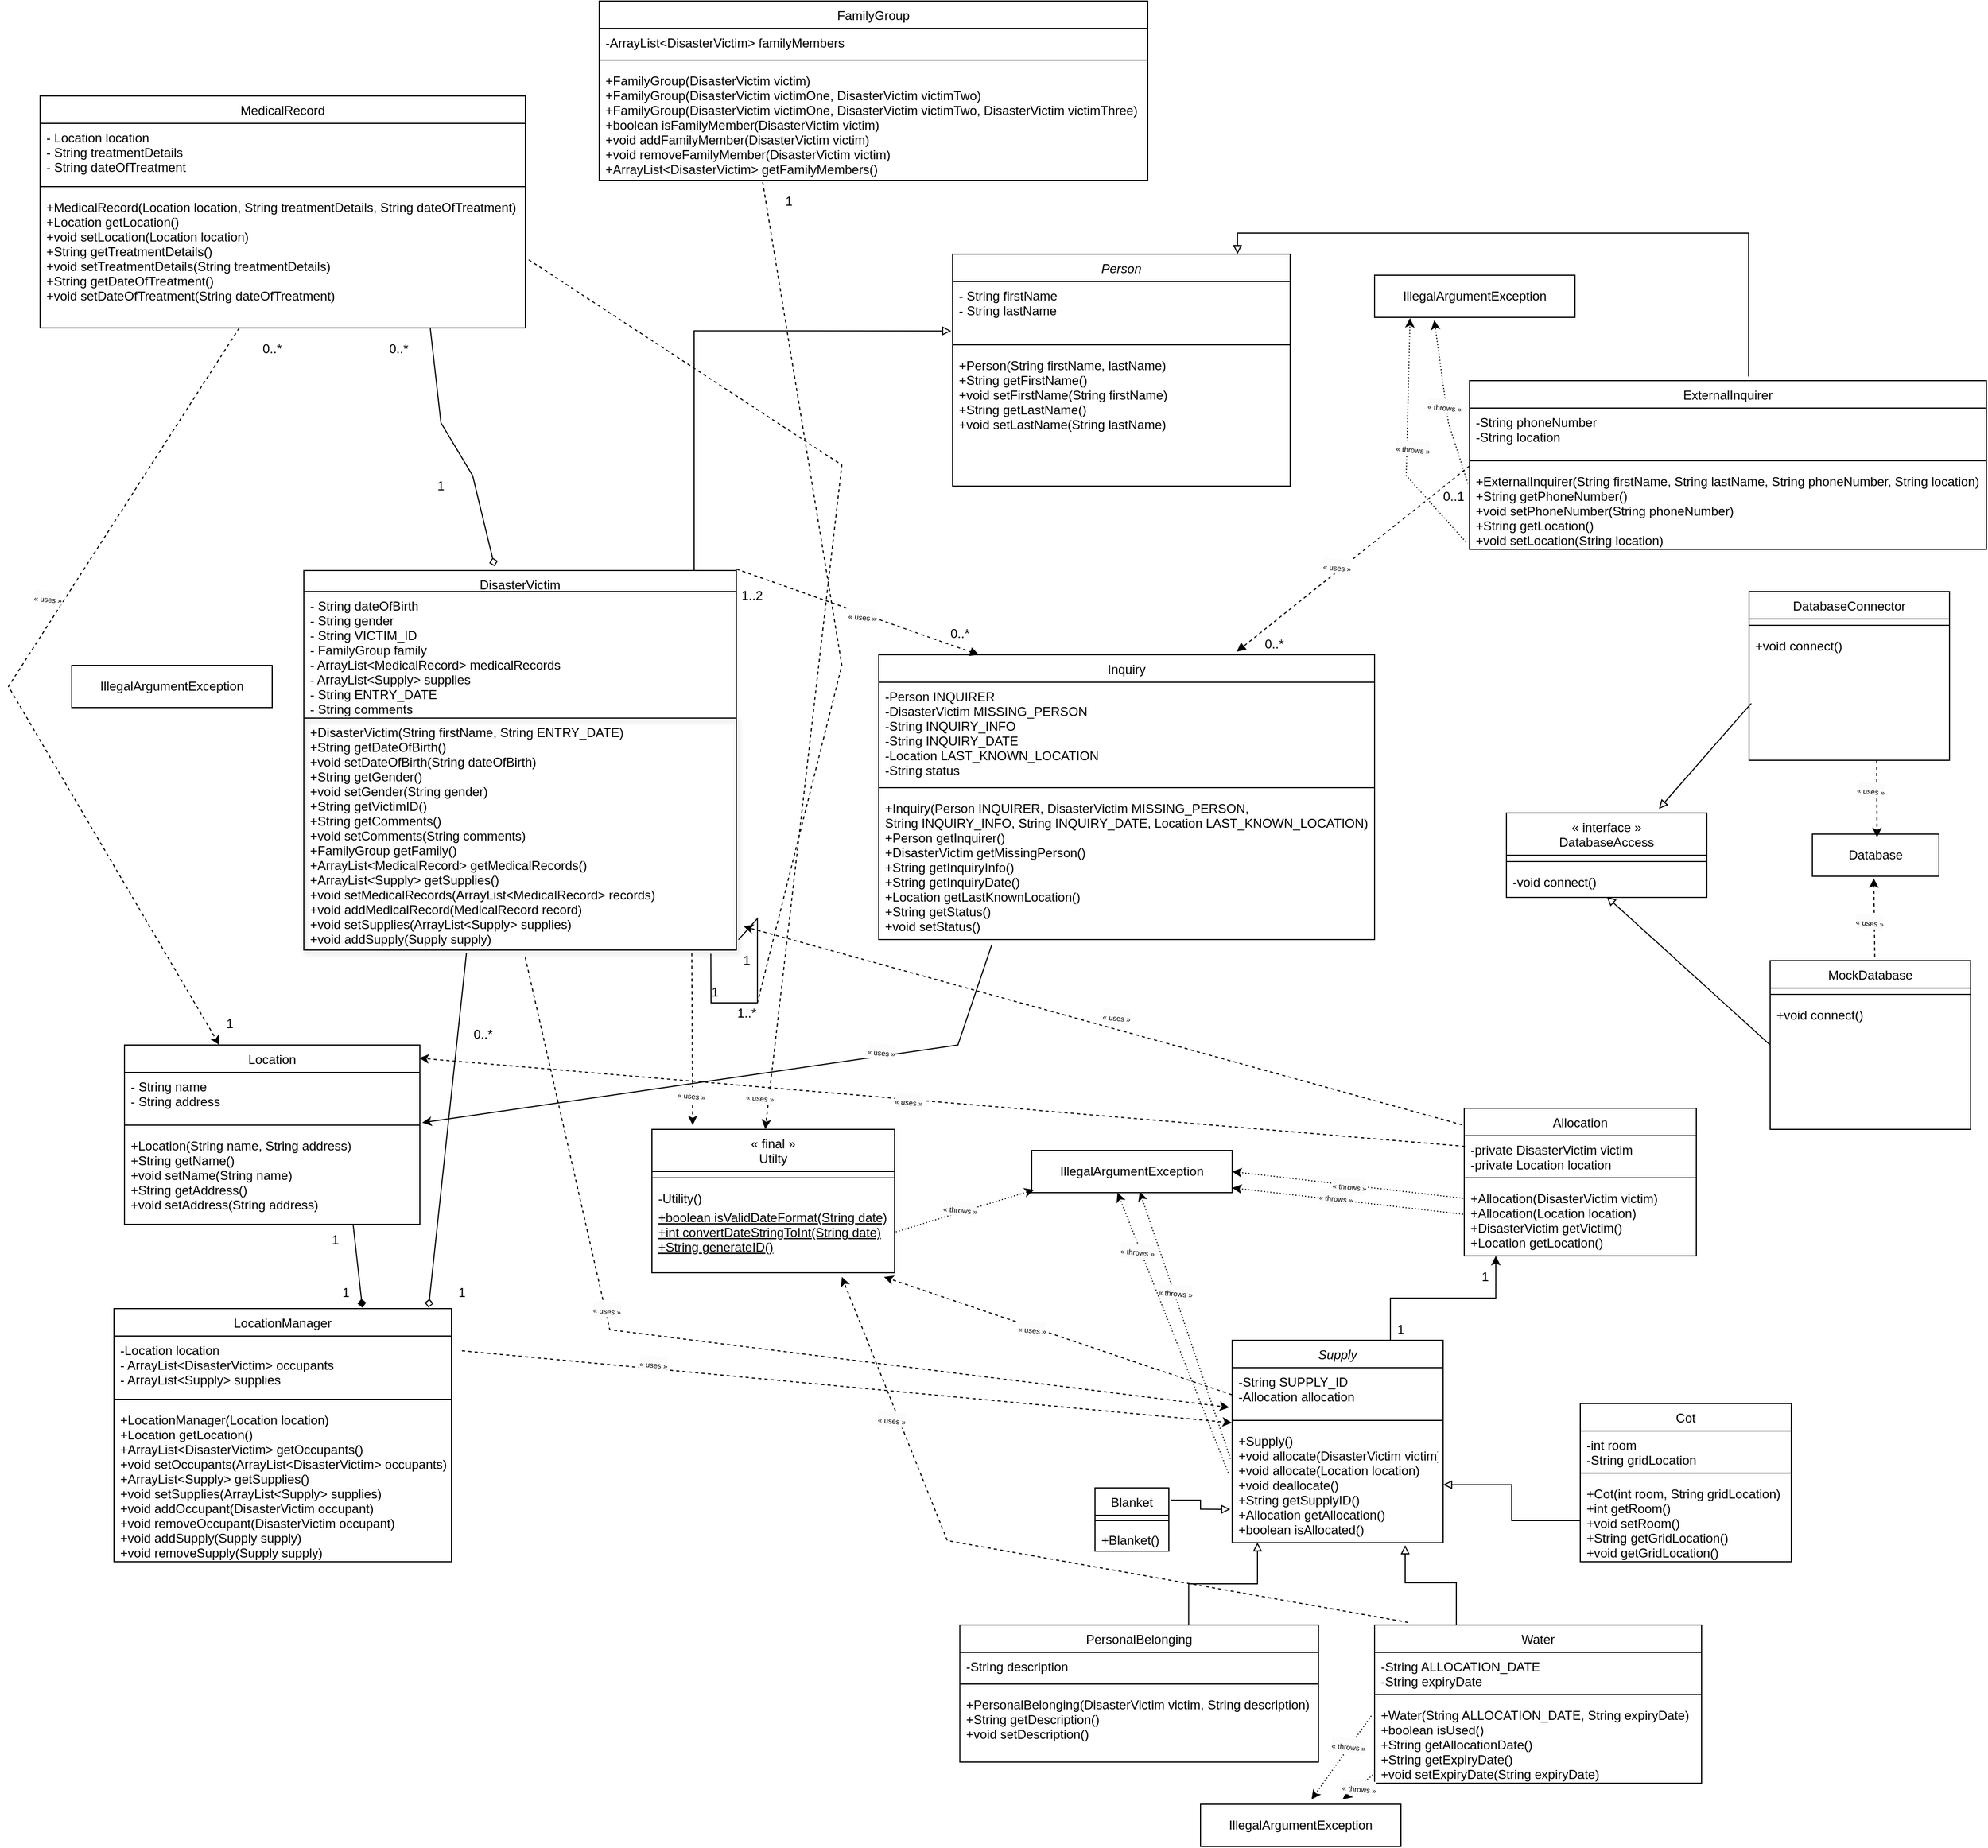<mxfile version="22.1.22" type="embed">
  <diagram id="VlhHBZpKRhE8tKz5r5HN" name="Page-1">
    <mxGraphModel dx="806" dy="786" grid="1" gridSize="10" guides="1" tooltips="1" connect="0" arrows="0" fold="1" page="1" pageScale="1" pageWidth="1920" pageHeight="1920" math="0" shadow="0">
      <root>
        <mxCell id="0" />
        <mxCell id="1" parent="0" />
        <mxCell id="2" value="DisasterVictim" style="swimlane;fontStyle=0;align=center;verticalAlign=top;childLayout=stackLayout;horizontal=1;startSize=20;horizontalStack=0;resizeParent=1;resizeLast=0;collapsible=1;marginBottom=0;rounded=0;shadow=0;strokeWidth=1;" parent="1" vertex="1">
          <mxGeometry x="290" y="700" width="410" height="360" as="geometry">
            <mxRectangle x="550" y="140" width="160" height="26" as="alternateBounds" />
          </mxGeometry>
        </mxCell>
        <mxCell id="4" value="- String dateOfBirth&#xa;- String gender&#xa;- String VICTIM_ID&#xa;- FamilyGroup family&#xa;- ArrayList&lt;MedicalRecord&gt; medicalRecords&#xa;- ArrayList&lt;Supply&gt; supplies&#xa;- String ENTRY_DATE&#xa;- String comments" style="text;align=left;verticalAlign=top;spacingLeft=4;spacingRight=4;overflow=hidden;rotatable=0;points=[[0,0.5],[1,0.5]];portConstraint=eastwest;rounded=0;shadow=0;html=0;" parent="2" vertex="1">
          <mxGeometry y="20" width="410" height="120" as="geometry" />
        </mxCell>
        <mxCell id="200" value="" style="edgeStyle=none;orthogonalLoop=1;jettySize=auto;html=1;rounded=0;exitX=0.941;exitY=1.016;exitDx=0;exitDy=0;exitPerimeter=0;entryX=1.005;entryY=0.955;entryDx=0;entryDy=0;entryPerimeter=0;endArrow=none;endFill=0;" parent="2" source="6" target="6" edge="1">
          <mxGeometry width="80" relative="1" as="geometry">
            <mxPoint x="390" y="510" as="sourcePoint" />
            <mxPoint x="440" y="480" as="targetPoint" />
            <Array as="points">
              <mxPoint x="386" y="410" />
              <mxPoint x="412" y="410" />
              <mxPoint x="430" y="410" />
              <mxPoint x="430" y="330" />
            </Array>
          </mxGeometry>
        </mxCell>
        <mxCell id="6" value="+DisasterVictim(String firstName, String ENTRY_DATE)&#xa;+String getDateOfBirth()&#xa;+void setDateOfBirth(String dateOfBirth)&#xa;+String getGender()&#xa;+void setGender(String gender)&#xa;+String getVictimID()&#xa;+String getComments()&#xa;+void setComments(String comments)&#xa;+FamilyGroup getFamily()&#xa;+ArrayList&lt;MedicalRecord&gt; getMedicalRecords()&#xa;+ArrayList&lt;Supply&gt; getSupplies()&#xa;+void setMedicalRecords(ArrayList&lt;MedicalRecord&gt; records)&#xa;+void addMedicalRecord(MedicalRecord record)&#xa;+void setSupplies(ArrayList&lt;Supply&gt; supplies)&#xa;+void addSupply(Supply supply)&#xa;&#xa;" style="text;align=left;verticalAlign=top;spacingLeft=4;spacingRight=4;overflow=hidden;rotatable=0;points=[[0,0.5],[1,0.5]];portConstraint=eastwest;rounded=0;shadow=1;html=0;strokeColor=#000000;" parent="2" vertex="1">
          <mxGeometry y="140" width="410" height="220" as="geometry" />
        </mxCell>
        <mxCell id="14" value="Location" style="swimlane;fontStyle=0;align=center;verticalAlign=top;childLayout=stackLayout;horizontal=1;startSize=26;horizontalStack=0;resizeParent=1;resizeLast=0;collapsible=1;marginBottom=0;rounded=0;shadow=0;strokeWidth=1;" parent="1" vertex="1">
          <mxGeometry x="120" y="1150" width="280" height="170" as="geometry">
            <mxRectangle x="550" y="140" width="160" height="26" as="alternateBounds" />
          </mxGeometry>
        </mxCell>
        <mxCell id="15" value="- String name&#xa;- String address&#xa;" style="text;align=left;verticalAlign=top;spacingLeft=4;spacingRight=4;overflow=hidden;rotatable=0;points=[[0,0.5],[1,0.5]];portConstraint=eastwest;rounded=0;shadow=0;html=0;" parent="14" vertex="1">
          <mxGeometry y="26" width="280" height="44" as="geometry" />
        </mxCell>
        <mxCell id="16" value="" style="line;html=1;strokeWidth=1;align=left;verticalAlign=middle;spacingTop=-1;spacingLeft=3;spacingRight=3;rotatable=0;labelPosition=right;points=[];portConstraint=eastwest;" parent="14" vertex="1">
          <mxGeometry y="70" width="280" height="12" as="geometry" />
        </mxCell>
        <mxCell id="17" value="+Location(String name, String address)&#xa;+String getName()&#xa;+void setName(String name)&#xa;+String getAddress()&#xa;+void setAddress(String address)" style="text;align=left;verticalAlign=top;spacingLeft=4;spacingRight=4;overflow=hidden;rotatable=0;points=[[0,0.5],[1,0.5]];portConstraint=eastwest;rounded=0;shadow=0;html=0;" parent="14" vertex="1">
          <mxGeometry y="82" width="280" height="88" as="geometry" />
        </mxCell>
        <mxCell id="18" value="« final »&#xa;Utilty" style="swimlane;fontStyle=0;align=center;verticalAlign=top;childLayout=stackLayout;horizontal=1;startSize=40;horizontalStack=0;resizeParent=1;resizeLast=0;collapsible=1;marginBottom=0;rounded=0;shadow=0;strokeWidth=1;" parent="1" vertex="1">
          <mxGeometry x="620" y="1230" width="230" height="136" as="geometry">
            <mxRectangle x="660" y="1060" width="160" height="26" as="alternateBounds" />
          </mxGeometry>
        </mxCell>
        <mxCell id="20" value="" style="line;html=1;strokeWidth=1;align=left;verticalAlign=middle;spacingTop=-1;spacingLeft=3;spacingRight=3;rotatable=0;labelPosition=right;points=[];portConstraint=eastwest;" parent="18" vertex="1">
          <mxGeometry y="40" width="230" height="12" as="geometry" />
        </mxCell>
        <mxCell id="95" value="-Utility()" style="text;align=left;verticalAlign=top;spacingLeft=4;spacingRight=4;overflow=hidden;rotatable=0;points=[[0,0.5],[1,0.5]];portConstraint=eastwest;rounded=0;shadow=0;html=0;" parent="18" vertex="1">
          <mxGeometry y="52" width="230" height="18" as="geometry" />
        </mxCell>
        <mxCell id="21" value="+boolean isValidDateFormat(String date)&#xa;+int convertDateStringToInt(String date)&#xa;+String generateID()&#xa;&#xa;" style="text;align=left;verticalAlign=top;spacingLeft=4;spacingRight=4;overflow=hidden;rotatable=0;points=[[0,0.5],[1,0.5]];portConstraint=eastwest;rounded=0;shadow=0;html=0;fontStyle=4" parent="18" vertex="1">
          <mxGeometry y="70" width="230" height="46" as="geometry" />
        </mxCell>
        <mxCell id="26" value="ExternalInquirer" style="swimlane;fontStyle=0;align=center;verticalAlign=top;childLayout=stackLayout;horizontal=1;startSize=26;horizontalStack=0;resizeParent=1;resizeLast=0;collapsible=1;marginBottom=0;rounded=0;shadow=0;strokeWidth=1;" parent="1" vertex="1">
          <mxGeometry x="1395" y="520" width="490" height="160" as="geometry">
            <mxRectangle x="550" y="140" width="160" height="26" as="alternateBounds" />
          </mxGeometry>
        </mxCell>
        <mxCell id="27" value="-String phoneNumber&#xa;-String location" style="text;align=left;verticalAlign=top;spacingLeft=4;spacingRight=4;overflow=hidden;rotatable=0;points=[[0,0.5],[1,0.5]];portConstraint=eastwest;rounded=0;shadow=0;html=0;" parent="26" vertex="1">
          <mxGeometry y="26" width="490" height="44" as="geometry" />
        </mxCell>
        <mxCell id="28" value="" style="line;html=1;strokeWidth=1;align=left;verticalAlign=middle;spacingTop=-1;spacingLeft=3;spacingRight=3;rotatable=0;labelPosition=right;points=[];portConstraint=eastwest;" parent="26" vertex="1">
          <mxGeometry y="70" width="490" height="12" as="geometry" />
        </mxCell>
        <mxCell id="29" value="+ExternalInquirer(String firstName, String lastName, String phoneNumber, String location)&#xa;+String getPhoneNumber()&#xa;+void setPhoneNumber(String phoneNumber)&#xa;+String getLocation()&#xa;+void setLocation(String location)" style="text;align=left;verticalAlign=top;spacingLeft=4;spacingRight=4;overflow=hidden;rotatable=0;points=[[0,0.5],[1,0.5]];portConstraint=eastwest;rounded=0;shadow=0;html=0;" parent="26" vertex="1">
          <mxGeometry y="82" width="490" height="78" as="geometry" />
        </mxCell>
        <mxCell id="30" value="Supply" style="swimlane;fontStyle=2;align=center;verticalAlign=top;childLayout=stackLayout;horizontal=1;startSize=26;horizontalStack=0;resizeParent=1;resizeLast=0;collapsible=1;marginBottom=0;rounded=0;shadow=0;strokeWidth=1;" parent="1" vertex="1">
          <mxGeometry x="1170" y="1430" width="200" height="192" as="geometry">
            <mxRectangle x="1170" y="1430" width="160" height="26" as="alternateBounds" />
          </mxGeometry>
        </mxCell>
        <mxCell id="31" value="-String SUPPLY_ID&#xa;-Allocation allocation" style="text;align=left;verticalAlign=top;spacingLeft=4;spacingRight=4;overflow=hidden;rotatable=0;points=[[0,0.5],[1,0.5]];portConstraint=eastwest;rounded=0;shadow=0;html=0;" parent="30" vertex="1">
          <mxGeometry y="26" width="200" height="44" as="geometry" />
        </mxCell>
        <mxCell id="32" value="" style="line;html=1;strokeWidth=1;align=left;verticalAlign=middle;spacingTop=-1;spacingLeft=3;spacingRight=3;rotatable=0;labelPosition=right;points=[];portConstraint=eastwest;" parent="30" vertex="1">
          <mxGeometry y="70" width="200" height="12" as="geometry" />
        </mxCell>
        <mxCell id="33" value="+Supply()&#xa;+void allocate(DisasterVictim victim)&#xa;+void allocate(Location location)&#xa;+void deallocate()&#xa;+String getSupplyID()&#xa;+Allocation getAllocation()&#xa;+boolean isAllocated()" style="text;align=left;verticalAlign=top;spacingLeft=4;spacingRight=4;overflow=hidden;rotatable=0;points=[[0,0.5],[1,0.5]];portConstraint=eastwest;rounded=0;shadow=0;html=0;" parent="30" vertex="1">
          <mxGeometry y="82" width="200" height="110" as="geometry" />
        </mxCell>
        <mxCell id="38" value="MedicalRecord" style="swimlane;fontStyle=0;align=center;verticalAlign=top;childLayout=stackLayout;horizontal=1;startSize=26;horizontalStack=0;resizeParent=1;resizeLast=0;collapsible=1;marginBottom=0;rounded=0;shadow=0;strokeWidth=1;" parent="1" vertex="1">
          <mxGeometry x="40" y="250" width="460" height="220" as="geometry">
            <mxRectangle x="50" y="850" width="160" height="26" as="alternateBounds" />
          </mxGeometry>
        </mxCell>
        <mxCell id="39" value="- Location location&#xa;- String treatmentDetails&#xa;- String dateOfTreatment" style="text;align=left;verticalAlign=top;spacingLeft=4;spacingRight=4;overflow=hidden;rotatable=0;points=[[0,0.5],[1,0.5]];portConstraint=eastwest;rounded=0;shadow=0;html=0;" parent="38" vertex="1">
          <mxGeometry y="26" width="460" height="54" as="geometry" />
        </mxCell>
        <mxCell id="40" value="" style="line;html=1;strokeWidth=1;align=left;verticalAlign=middle;spacingTop=-1;spacingLeft=3;spacingRight=3;rotatable=0;labelPosition=right;points=[];portConstraint=eastwest;" parent="38" vertex="1">
          <mxGeometry y="80" width="460" height="12" as="geometry" />
        </mxCell>
        <mxCell id="41" value="+MedicalRecord(Location location, String treatmentDetails, String dateOfTreatment)&#xa;+Location getLocation()&#xa;+void setLocation(Location location)&#xa;+String getTreatmentDetails()&#xa;+void setTreatmentDetails(String treatmentDetails)&#xa;+String getDateOfTreatment()&#xa;+void setDateOfTreatment(String dateOfTreatment)" style="text;align=left;verticalAlign=top;spacingLeft=4;spacingRight=4;overflow=hidden;rotatable=0;points=[[0,0.5],[1,0.5]];portConstraint=eastwest;rounded=0;shadow=0;html=0;" parent="38" vertex="1">
          <mxGeometry y="92" width="460" height="128" as="geometry" />
        </mxCell>
        <mxCell id="43" value="Person" style="swimlane;fontStyle=2;align=center;verticalAlign=top;childLayout=stackLayout;horizontal=1;startSize=26;horizontalStack=0;resizeParent=1;resizeLast=0;collapsible=1;marginBottom=0;rounded=0;shadow=0;strokeWidth=1;" parent="1" vertex="1">
          <mxGeometry x="905" y="400" width="320" height="220" as="geometry">
            <mxRectangle x="550" y="140" width="160" height="26" as="alternateBounds" />
          </mxGeometry>
        </mxCell>
        <mxCell id="44" value="- String firstName&#xa;- String lastName" style="text;align=left;verticalAlign=top;spacingLeft=4;spacingRight=4;overflow=hidden;rotatable=0;points=[[0,0.5],[1,0.5]];portConstraint=eastwest;rounded=0;shadow=0;html=0;" parent="43" vertex="1">
          <mxGeometry y="26" width="320" height="54" as="geometry" />
        </mxCell>
        <mxCell id="45" value="" style="line;html=1;strokeWidth=1;align=left;verticalAlign=middle;spacingTop=-1;spacingLeft=3;spacingRight=3;rotatable=0;labelPosition=right;points=[];portConstraint=eastwest;" parent="43" vertex="1">
          <mxGeometry y="80" width="320" height="12" as="geometry" />
        </mxCell>
        <mxCell id="46" value="+Person(String firstName, lastName)&#xa;+String getFirstName()&#xa;+void setFirstName(String firstName)&#xa;+String getLastName()&#xa;+void setLastName(String lastName)&#xa;" style="text;align=left;verticalAlign=top;spacingLeft=4;spacingRight=4;overflow=hidden;rotatable=0;points=[[0,0.5],[1,0.5]];portConstraint=eastwest;rounded=0;shadow=0;html=0;" parent="43" vertex="1">
          <mxGeometry y="92" width="320" height="128" as="geometry" />
        </mxCell>
        <mxCell id="47" value="FamilyGroup" style="swimlane;fontStyle=0;align=center;verticalAlign=top;childLayout=stackLayout;horizontal=1;startSize=26;horizontalStack=0;resizeParent=1;resizeLast=0;collapsible=1;marginBottom=0;rounded=0;shadow=0;strokeWidth=1;" parent="1" vertex="1">
          <mxGeometry x="570" y="160" width="520" height="170" as="geometry">
            <mxRectangle x="50" y="800" width="160" height="26" as="alternateBounds" />
          </mxGeometry>
        </mxCell>
        <mxCell id="48" value="-ArrayList&lt;DisasterVictim&gt; familyMembers" style="text;align=left;verticalAlign=top;spacingLeft=4;spacingRight=4;overflow=hidden;rotatable=0;points=[[0,0.5],[1,0.5]];portConstraint=eastwest;rounded=0;shadow=0;html=0;" parent="47" vertex="1">
          <mxGeometry y="26" width="520" height="24" as="geometry" />
        </mxCell>
        <mxCell id="49" value="" style="line;html=1;strokeWidth=1;align=left;verticalAlign=middle;spacingTop=-1;spacingLeft=3;spacingRight=3;rotatable=0;labelPosition=right;points=[];portConstraint=eastwest;" parent="47" vertex="1">
          <mxGeometry y="50" width="520" height="12" as="geometry" />
        </mxCell>
        <mxCell id="50" value="+FamilyGroup(DisasterVictim victim)&#xa;+FamilyGroup(DisasterVictim victimOne, DisasterVictim victimTwo)&#xa;+FamilyGroup(DisasterVictim victimOne, DisasterVictim victimTwo, DisasterVictim victimThree)&#xa;+boolean isFamilyMember(DisasterVictim victim)&#xa;+void addFamilyMember(DisasterVictim victim)&#xa;+void removeFamilyMember(DisasterVictim victim)&#xa;+ArrayList&lt;DisasterVictim&gt; getFamilyMembers()&#xa;" style="text;align=left;verticalAlign=top;spacingLeft=4;spacingRight=4;overflow=hidden;rotatable=0;points=[[0,0.5],[1,0.5]];portConstraint=eastwest;rounded=0;shadow=0;html=0;" parent="47" vertex="1">
          <mxGeometry y="62" width="520" height="108" as="geometry" />
        </mxCell>
        <mxCell id="51" value="Inquiry" style="swimlane;fontStyle=0;align=center;verticalAlign=top;childLayout=stackLayout;horizontal=1;startSize=26;horizontalStack=0;resizeParent=1;resizeLast=0;collapsible=1;marginBottom=0;rounded=0;shadow=0;strokeWidth=1;" parent="1" vertex="1">
          <mxGeometry x="835" y="780" width="470" height="270" as="geometry">
            <mxRectangle x="550" y="140" width="160" height="26" as="alternateBounds" />
          </mxGeometry>
        </mxCell>
        <mxCell id="52" value="-Person INQUIRER&#xa;-DisasterVictim MISSING_PERSON&#xa;-String INQUIRY_INFO&#xa;-String INQUIRY_DATE&#xa;-Location LAST_KNOWN_LOCATION&#xa;-String status" style="text;align=left;verticalAlign=top;spacingLeft=4;spacingRight=4;overflow=hidden;rotatable=0;points=[[0,0.5],[1,0.5]];portConstraint=eastwest;rounded=0;shadow=0;html=0;" parent="51" vertex="1">
          <mxGeometry y="26" width="470" height="94" as="geometry" />
        </mxCell>
        <mxCell id="53" value="" style="line;html=1;strokeWidth=1;align=left;verticalAlign=middle;spacingTop=-1;spacingLeft=3;spacingRight=3;rotatable=0;labelPosition=right;points=[];portConstraint=eastwest;" parent="51" vertex="1">
          <mxGeometry y="120" width="470" height="12" as="geometry" />
        </mxCell>
        <mxCell id="54" value="+Inquiry(Person INQUIRER, DisasterVictim MISSING_PERSON, &#xa;String INQUIRY_INFO, String INQUIRY_DATE, Location LAST_KNOWN_LOCATION)&#xa;+Person getInquirer()&#xa;+DisasterVictim getMissingPerson()&#xa;+String getInquiryInfo()&#xa;+String getInquiryDate()&#xa;+Location getLastKnownLocation()&#xa;+String getStatus()&#xa;+void setStatus()&#xa;" style="text;align=left;verticalAlign=top;spacingLeft=4;spacingRight=4;overflow=hidden;rotatable=0;points=[[0,0.5],[1,0.5]];portConstraint=eastwest;rounded=0;shadow=0;html=0;" parent="51" vertex="1">
          <mxGeometry y="132" width="470" height="138" as="geometry" />
        </mxCell>
        <mxCell id="55" value="PersonalBelonging" style="swimlane;fontStyle=0;align=center;verticalAlign=top;childLayout=stackLayout;horizontal=1;startSize=26;horizontalStack=0;resizeParent=1;resizeLast=0;collapsible=1;marginBottom=0;rounded=0;shadow=0;strokeWidth=1;" parent="1" vertex="1">
          <mxGeometry x="911.85" y="1700" width="340" height="130" as="geometry">
            <mxRectangle x="1030" y="1710" width="160" height="26" as="alternateBounds" />
          </mxGeometry>
        </mxCell>
        <mxCell id="56" value="-String description" style="text;align=left;verticalAlign=top;spacingLeft=4;spacingRight=4;overflow=hidden;rotatable=0;points=[[0,0.5],[1,0.5]];portConstraint=eastwest;rounded=0;shadow=0;html=0;" parent="55" vertex="1">
          <mxGeometry y="26" width="340" height="24" as="geometry" />
        </mxCell>
        <mxCell id="57" value="" style="line;html=1;strokeWidth=1;align=left;verticalAlign=middle;spacingTop=-1;spacingLeft=3;spacingRight=3;rotatable=0;labelPosition=right;points=[];portConstraint=eastwest;" parent="55" vertex="1">
          <mxGeometry y="50" width="340" height="12" as="geometry" />
        </mxCell>
        <mxCell id="58" value="+PersonalBelonging(DisasterVictim victim, String description)&#xa;+String getDescription()&#xa;+void setDescription()" style="text;align=left;verticalAlign=top;spacingLeft=4;spacingRight=4;overflow=hidden;rotatable=0;points=[[0,0.5],[1,0.5]];portConstraint=eastwest;rounded=0;shadow=0;html=0;" parent="55" vertex="1">
          <mxGeometry y="62" width="340" height="58" as="geometry" />
        </mxCell>
        <mxCell id="72" value="Blanket" style="swimlane;fontStyle=0;align=center;verticalAlign=top;childLayout=stackLayout;horizontal=1;startSize=26;horizontalStack=0;resizeParent=1;resizeLast=0;collapsible=1;marginBottom=0;rounded=0;shadow=0;strokeWidth=1;" parent="1" vertex="1">
          <mxGeometry x="1040" y="1570" width="70" height="60" as="geometry">
            <mxRectangle x="980" y="1570" width="160" height="26" as="alternateBounds" />
          </mxGeometry>
        </mxCell>
        <mxCell id="74" value="" style="line;html=1;strokeWidth=1;align=left;verticalAlign=middle;spacingTop=-1;spacingLeft=3;spacingRight=3;rotatable=0;labelPosition=right;points=[];portConstraint=eastwest;" parent="72" vertex="1">
          <mxGeometry y="26" width="70" height="10" as="geometry" />
        </mxCell>
        <mxCell id="75" value="+Blanket()" style="text;align=left;verticalAlign=top;spacingLeft=4;spacingRight=4;overflow=hidden;rotatable=0;points=[[0,0.5],[1,0.5]];portConstraint=eastwest;rounded=0;shadow=0;html=0;" parent="72" vertex="1">
          <mxGeometry y="36" width="70" height="24" as="geometry" />
        </mxCell>
        <mxCell id="76" value="Cot" style="swimlane;fontStyle=0;align=center;verticalAlign=top;childLayout=stackLayout;horizontal=1;startSize=26;horizontalStack=0;resizeParent=1;resizeLast=0;collapsible=1;marginBottom=0;rounded=0;shadow=0;strokeWidth=1;" parent="1" vertex="1">
          <mxGeometry x="1500" y="1490" width="200" height="150" as="geometry">
            <mxRectangle x="1560" y="1500" width="160" height="26" as="alternateBounds" />
          </mxGeometry>
        </mxCell>
        <mxCell id="77" value="-int room&#xa;-String gridLocation" style="text;align=left;verticalAlign=top;spacingLeft=4;spacingRight=4;overflow=hidden;rotatable=0;points=[[0,0.5],[1,0.5]];portConstraint=eastwest;rounded=0;shadow=0;html=0;" parent="76" vertex="1">
          <mxGeometry y="26" width="200" height="34" as="geometry" />
        </mxCell>
        <mxCell id="78" value="" style="line;html=1;strokeWidth=1;align=left;verticalAlign=middle;spacingTop=-1;spacingLeft=3;spacingRight=3;rotatable=0;labelPosition=right;points=[];portConstraint=eastwest;" parent="76" vertex="1">
          <mxGeometry y="60" width="200" height="12" as="geometry" />
        </mxCell>
        <mxCell id="79" value="+Cot(int room, String gridLocation)&#xa;+int getRoom()&#xa;+void setRoom()&#xa;+String getGridLocation()&#xa;+void getGridLocation()" style="text;align=left;verticalAlign=top;spacingLeft=4;spacingRight=4;overflow=hidden;rotatable=0;points=[[0,0.5],[1,0.5]];portConstraint=eastwest;rounded=0;shadow=0;html=0;" parent="76" vertex="1">
          <mxGeometry y="72" width="200" height="78" as="geometry" />
        </mxCell>
        <mxCell id="80" value="Water" style="swimlane;fontStyle=0;align=center;verticalAlign=top;childLayout=stackLayout;horizontal=1;startSize=26;horizontalStack=0;resizeParent=1;resizeLast=0;collapsible=1;marginBottom=0;rounded=0;shadow=0;strokeWidth=1;" parent="1" vertex="1">
          <mxGeometry x="1305" y="1700" width="310" height="150" as="geometry">
            <mxRectangle x="1305" y="1700" width="160" height="26" as="alternateBounds" />
          </mxGeometry>
        </mxCell>
        <mxCell id="81" value="-String ALLOCATION_DATE&#xa;-String expiryDate" style="text;align=left;verticalAlign=top;spacingLeft=4;spacingRight=4;overflow=hidden;rotatable=0;points=[[0,0.5],[1,0.5]];portConstraint=eastwest;rounded=0;shadow=0;html=0;" parent="80" vertex="1">
          <mxGeometry y="26" width="310" height="34" as="geometry" />
        </mxCell>
        <mxCell id="82" value="" style="line;html=1;strokeWidth=1;align=left;verticalAlign=middle;spacingTop=-1;spacingLeft=3;spacingRight=3;rotatable=0;labelPosition=right;points=[];portConstraint=eastwest;" parent="80" vertex="1">
          <mxGeometry y="60" width="310" height="12" as="geometry" />
        </mxCell>
        <mxCell id="83" value="+Water(String ALLOCATION_DATE, String expiryDate)&#xa;+boolean isUsed()&#xa;+String getAllocationDate()&#xa;+String getExpiryDate()&#xa;+void setExpiryDate(String expiryDate)&#xa;" style="text;align=left;verticalAlign=top;spacingLeft=4;spacingRight=4;overflow=hidden;rotatable=0;points=[[0,0.5],[1,0.5]];portConstraint=eastwest;rounded=0;shadow=0;html=0;" parent="80" vertex="1">
          <mxGeometry y="72" width="310" height="78" as="geometry" />
        </mxCell>
        <mxCell id="87" value="LocationManager" style="swimlane;fontStyle=0;align=center;verticalAlign=top;childLayout=stackLayout;horizontal=1;startSize=26;horizontalStack=0;resizeParent=1;resizeLast=0;collapsible=1;marginBottom=0;rounded=0;shadow=0;strokeWidth=1;" parent="1" vertex="1">
          <mxGeometry x="110" y="1400" width="320" height="240" as="geometry">
            <mxRectangle x="550" y="140" width="160" height="26" as="alternateBounds" />
          </mxGeometry>
        </mxCell>
        <mxCell id="88" value="-Location location&#xa;- ArrayList&lt;DisasterVictim&gt; occupants&#xa;- ArrayList&lt;Supply&gt; supplies" style="text;align=left;verticalAlign=top;spacingLeft=4;spacingRight=4;overflow=hidden;rotatable=0;points=[[0,0.5],[1,0.5]];portConstraint=eastwest;rounded=0;shadow=0;html=0;" parent="87" vertex="1">
          <mxGeometry y="26" width="320" height="54" as="geometry" />
        </mxCell>
        <mxCell id="89" value="" style="line;html=1;strokeWidth=1;align=left;verticalAlign=middle;spacingTop=-1;spacingLeft=3;spacingRight=3;rotatable=0;labelPosition=right;points=[];portConstraint=eastwest;" parent="87" vertex="1">
          <mxGeometry y="80" width="320" height="12" as="geometry" />
        </mxCell>
        <mxCell id="90" value="+LocationManager(Location location)&#xa;+Location getLocation()&#xa;+ArrayList&lt;DisasterVictim&gt; getOccupants()&#xa;+void setOccupants(ArrayList&lt;DisasterVictim&gt; occupants)&#xa;+ArrayList&lt;Supply&gt; getSupplies()&#xa;+void setSupplies(ArrayList&lt;Supply&gt; supplies)&#xa;+void addOccupant(DisasterVictim occupant)&#xa;+void removeOccupant(DisasterVictim occupant)&#xa;+void addSupply(Supply supply)&#xa;+void removeSupply(Supply supply)" style="text;align=left;verticalAlign=top;spacingLeft=4;spacingRight=4;overflow=hidden;rotatable=0;points=[[0,0.5],[1,0.5]];portConstraint=eastwest;rounded=0;shadow=0;html=0;" parent="87" vertex="1">
          <mxGeometry y="92" width="320" height="148" as="geometry" />
        </mxCell>
        <mxCell id="91" value="Allocation" style="swimlane;fontStyle=0;align=center;verticalAlign=top;childLayout=stackLayout;horizontal=1;startSize=26;horizontalStack=0;resizeParent=1;resizeLast=0;collapsible=1;marginBottom=0;rounded=0;shadow=0;strokeWidth=1;" parent="1" vertex="1">
          <mxGeometry x="1390" y="1210" width="220" height="140" as="geometry">
            <mxRectangle x="910" y="1390" width="160" height="26" as="alternateBounds" />
          </mxGeometry>
        </mxCell>
        <mxCell id="92" value="-private DisasterVictim victim&#xa;-private Location location" style="text;align=left;verticalAlign=top;spacingLeft=4;spacingRight=4;overflow=hidden;rotatable=0;points=[[0,0.5],[1,0.5]];portConstraint=eastwest;rounded=0;shadow=0;html=0;" parent="91" vertex="1">
          <mxGeometry y="26" width="220" height="34" as="geometry" />
        </mxCell>
        <mxCell id="93" value="" style="line;html=1;strokeWidth=1;align=left;verticalAlign=middle;spacingTop=-1;spacingLeft=3;spacingRight=3;rotatable=0;labelPosition=right;points=[];portConstraint=eastwest;" parent="91" vertex="1">
          <mxGeometry y="60" width="220" height="12" as="geometry" />
        </mxCell>
        <mxCell id="94" value="+Allocation(DisasterVictim victim)&#xa;+Allocation(Location location)&#xa;+DisasterVictim getVictim()&#xa;+Location getLocation()&#xa;" style="text;align=left;verticalAlign=top;spacingLeft=4;spacingRight=4;overflow=hidden;rotatable=0;points=[[0,0.5],[1,0.5]];portConstraint=eastwest;rounded=0;shadow=0;html=0;" parent="91" vertex="1">
          <mxGeometry y="72" width="220" height="68" as="geometry" />
        </mxCell>
        <mxCell id="101" value="IllegalArgumentException" style="whiteSpace=wrap;html=1;" parent="1" vertex="1">
          <mxGeometry x="70" y="790" width="190" height="40" as="geometry" />
        </mxCell>
        <mxCell id="106" style="edgeStyle=orthogonalEdgeStyle;rounded=0;orthogonalLoop=1;jettySize=auto;html=1;exitX=0;exitY=0.5;exitDx=0;exitDy=0;entryX=1;entryY=0.5;entryDx=0;entryDy=0;endArrow=block;endFill=0;" parent="1" source="79" target="33" edge="1">
          <mxGeometry relative="1" as="geometry" />
        </mxCell>
        <mxCell id="108" style="edgeStyle=orthogonalEdgeStyle;rounded=0;orthogonalLoop=1;jettySize=auto;html=1;exitX=0.25;exitY=0;exitDx=0;exitDy=0;entryX=0.82;entryY=1.022;entryDx=0;entryDy=0;endArrow=block;endFill=0;entryPerimeter=0;" parent="1" source="80" target="33" edge="1">
          <mxGeometry relative="1" as="geometry">
            <mxPoint x="1470" y="1650" as="sourcePoint" />
            <mxPoint x="1340" y="1610" as="targetPoint" />
            <Array as="points">
              <mxPoint x="1383" y="1660" />
              <mxPoint x="1334" y="1660" />
            </Array>
          </mxGeometry>
        </mxCell>
        <mxCell id="110" style="edgeStyle=orthogonalEdgeStyle;rounded=0;orthogonalLoop=1;jettySize=auto;html=1;exitX=1.021;exitY=0.194;exitDx=0;exitDy=0;entryX=-0.009;entryY=0.712;entryDx=0;entryDy=0;endArrow=block;endFill=0;entryPerimeter=0;exitPerimeter=0;" parent="1" source="72" target="33" edge="1">
          <mxGeometry relative="1" as="geometry">
            <mxPoint x="1043" y="1564.75" as="sourcePoint" />
            <mxPoint x="1000" y="1474.75" as="targetPoint" />
          </mxGeometry>
        </mxCell>
        <mxCell id="111" style="edgeStyle=orthogonalEdgeStyle;rounded=0;orthogonalLoop=1;jettySize=auto;html=1;entryX=0.844;entryY=0;entryDx=0;entryDy=0;entryPerimeter=0;endArrow=block;endFill=0;exitX=0.54;exitY=-0.025;exitDx=0;exitDy=0;exitPerimeter=0;" parent="1" source="26" target="43" edge="1">
          <mxGeometry relative="1" as="geometry">
            <mxPoint x="1665" y="390" as="sourcePoint" />
            <mxPoint x="1175.0" y="370.002" as="targetPoint" />
            <Array as="points">
              <mxPoint x="1660" y="380" />
              <mxPoint x="1175" y="380" />
            </Array>
          </mxGeometry>
        </mxCell>
        <mxCell id="112" style="edgeStyle=orthogonalEdgeStyle;rounded=0;orthogonalLoop=1;jettySize=auto;html=1;entryX=-0.004;entryY=0.867;entryDx=0;entryDy=0;entryPerimeter=0;endArrow=block;endFill=0;" parent="1" source="2" target="44" edge="1">
          <mxGeometry relative="1" as="geometry">
            <Array as="points">
              <mxPoint x="660" y="473" />
            </Array>
          </mxGeometry>
        </mxCell>
        <mxCell id="113" value="IllegalArgumentException" style="whiteSpace=wrap;html=1;" parent="1" vertex="1">
          <mxGeometry x="980" y="1250" width="190" height="40" as="geometry" />
        </mxCell>
        <mxCell id="119" value="IllegalArgumentException" style="whiteSpace=wrap;html=1;" parent="1" vertex="1">
          <mxGeometry x="1140" y="1870" width="190" height="40" as="geometry" />
        </mxCell>
        <mxCell id="123" style="edgeStyle=orthogonalEdgeStyle;rounded=0;orthogonalLoop=1;jettySize=auto;html=1;exitX=0.75;exitY=0;exitDx=0;exitDy=0;entryX=0.136;entryY=1;entryDx=0;entryDy=0;entryPerimeter=0;" parent="1" source="30" target="94" edge="1">
          <mxGeometry relative="1" as="geometry" />
        </mxCell>
        <mxCell id="124" value="1" style="text;strokeColor=none;align=center;fillColor=none;html=1;verticalAlign=middle;whiteSpace=wrap;rounded=0;" parent="1" vertex="1">
          <mxGeometry x="1400" y="1360" width="20" height="20" as="geometry" />
        </mxCell>
        <mxCell id="125" value="1" style="text;strokeColor=none;align=center;fillColor=none;html=1;verticalAlign=middle;whiteSpace=wrap;rounded=0;" parent="1" vertex="1">
          <mxGeometry x="1320" y="1410" width="20" height="20" as="geometry" />
        </mxCell>
        <mxCell id="138" value="" style="group" parent="1" vertex="1" connectable="0">
          <mxGeometry x="1260.609" y="1276.275" width="44.392" height="13.73" as="geometry" />
        </mxCell>
        <mxCell id="139" value="" style="group" parent="138" vertex="1" connectable="0">
          <mxGeometry x="-8.882e-14" y="4.086e-14" width="44.392" height="13.73" as="geometry" />
        </mxCell>
        <mxCell id="117" value="" style="edgeStyle=none;orthogonalLoop=1;jettySize=auto;html=1;rounded=0;exitX=-0.004;exitY=0.197;exitDx=0;exitDy=0;exitPerimeter=0;entryX=1;entryY=0.5;entryDx=0;entryDy=0;dashed=1;dashPattern=1 2;movable=1;resizable=1;rotatable=1;deletable=1;editable=1;locked=0;connectable=1;" parent="139" source="94" target="113" edge="1">
          <mxGeometry width="80" relative="1" as="geometry">
            <mxPoint x="159.041" y="-198.135" as="sourcePoint" />
            <mxPoint x="239.041" y="-198.135" as="targetPoint" />
            <Array as="points" />
          </mxGeometry>
        </mxCell>
        <mxCell id="128" value="&lt;span style=&quot;color: rgb(0, 0, 0); font-family: Helvetica; font-style: normal; font-variant-ligatures: normal; font-variant-caps: normal; font-weight: 400; letter-spacing: normal; orphans: 2; text-align: center; text-indent: 0px; text-transform: none; widows: 2; word-spacing: 0px; -webkit-text-stroke-width: 0px; background-color: rgb(251, 251, 251); text-decoration-thickness: initial; text-decoration-style: initial; text-decoration-color: initial; float: none; display: inline !important;&quot;&gt;&lt;font style=&quot;font-size: 7px;&quot;&gt;« throws »&lt;/font&gt;&lt;/span&gt;" style="text;whiteSpace=wrap;html=1;rotation=5;movable=1;resizable=1;rotatable=1;deletable=1;editable=1;locked=0;connectable=1;perimeterSpacing=0;spacing=2;spacingBottom=0;spacingTop=-9;spacingLeft=2;" parent="139" vertex="1">
          <mxGeometry x="0.351" y="1.885" width="43.69" height="9.96" as="geometry" />
        </mxCell>
        <mxCell id="140" value="" style="edgeStyle=none;orthogonalLoop=1;jettySize=auto;html=1;rounded=0;exitX=-0.004;exitY=0.197;exitDx=0;exitDy=0;exitPerimeter=0;entryX=1;entryY=0.5;entryDx=0;entryDy=0;dashed=1;dashPattern=1 2;movable=1;resizable=1;rotatable=1;deletable=1;editable=1;locked=0;connectable=1;" parent="1" edge="1">
          <mxGeometry width="80" relative="1" as="geometry">
            <mxPoint x="1388.999" y="1310.495" as="sourcePoint" />
            <mxPoint x="1169.999" y="1285.495" as="targetPoint" />
            <Array as="points" />
          </mxGeometry>
        </mxCell>
        <mxCell id="141" value="&lt;span style=&quot;color: rgb(0, 0, 0); font-family: Helvetica; font-style: normal; font-variant-ligatures: normal; font-variant-caps: normal; font-weight: 400; letter-spacing: normal; orphans: 2; text-align: center; text-indent: 0px; text-transform: none; widows: 2; word-spacing: 0px; -webkit-text-stroke-width: 0px; background-color: rgb(251, 251, 251); text-decoration-thickness: initial; text-decoration-style: initial; text-decoration-color: initial; float: none; display: inline !important;&quot;&gt;&lt;font style=&quot;font-size: 7px;&quot;&gt;« throws »&lt;/font&gt;&lt;/span&gt;" style="text;whiteSpace=wrap;html=1;rotation=5;movable=1;resizable=1;rotatable=1;deletable=1;editable=1;locked=0;connectable=1;perimeterSpacing=0;spacing=2;spacingBottom=0;spacingTop=-9;spacingLeft=2;" parent="1" vertex="1">
          <mxGeometry x="1248.15" y="1290" width="43.69" height="9.96" as="geometry" />
        </mxCell>
        <mxCell id="142" value="" style="edgeStyle=none;orthogonalLoop=1;jettySize=auto;html=1;rounded=0;exitX=1.005;exitY=0.592;exitDx=0;exitDy=0;exitPerimeter=0;entryX=0.011;entryY=0.935;entryDx=0;entryDy=0;dashed=1;dashPattern=1 2;movable=1;resizable=1;rotatable=1;deletable=1;editable=1;locked=0;connectable=1;entryPerimeter=0;" parent="1" source="21" target="113" edge="1">
          <mxGeometry width="80" relative="1" as="geometry">
            <mxPoint x="1029" y="1365" as="sourcePoint" />
            <mxPoint x="810" y="1340" as="targetPoint" />
            <Array as="points" />
          </mxGeometry>
        </mxCell>
        <mxCell id="143" value="&lt;span style=&quot;color: rgb(0, 0, 0); font-family: Helvetica; font-style: normal; font-variant-ligatures: normal; font-variant-caps: normal; font-weight: 400; letter-spacing: normal; orphans: 2; text-align: center; text-indent: 0px; text-transform: none; widows: 2; word-spacing: 0px; -webkit-text-stroke-width: 0px; background-color: rgb(251, 251, 251); text-decoration-thickness: initial; text-decoration-style: initial; text-decoration-color: initial; float: none; display: inline !important;&quot;&gt;&lt;font style=&quot;font-size: 7px;&quot;&gt;« throws »&lt;/font&gt;&lt;/span&gt;" style="text;whiteSpace=wrap;html=1;rotation=5;movable=1;resizable=1;rotatable=1;deletable=1;editable=1;locked=0;connectable=1;perimeterSpacing=0;spacing=2;spacingBottom=0;spacingTop=-9;spacingLeft=2;" parent="1" vertex="1">
          <mxGeometry x="890.52" y="1300.1" width="43.69" height="44.5" as="geometry" />
        </mxCell>
        <mxCell id="144" value="" style="edgeStyle=none;orthogonalLoop=1;jettySize=auto;html=1;rounded=0;exitX=-0.01;exitY=0.182;exitDx=0;exitDy=0;exitPerimeter=0;entryX=0.554;entryY=-0.115;entryDx=0;entryDy=0;dashed=1;dashPattern=1 2;movable=1;resizable=1;rotatable=1;deletable=1;editable=1;locked=0;connectable=1;entryPerimeter=0;" parent="1" source="83" target="119" edge="1">
          <mxGeometry width="80" relative="1" as="geometry">
            <mxPoint x="1419" y="1785" as="sourcePoint" />
            <mxPoint x="1200" y="1760" as="targetPoint" />
            <Array as="points" />
          </mxGeometry>
        </mxCell>
        <mxCell id="145" value="&lt;span style=&quot;color: rgb(0, 0, 0); font-family: Helvetica; font-style: normal; font-variant-ligatures: normal; font-variant-caps: normal; font-weight: 400; letter-spacing: normal; orphans: 2; text-align: center; text-indent: 0px; text-transform: none; widows: 2; word-spacing: 0px; -webkit-text-stroke-width: 0px; background-color: rgb(251, 251, 251); text-decoration-thickness: initial; text-decoration-style: initial; text-decoration-color: initial; float: none; display: inline !important;&quot;&gt;&lt;font style=&quot;font-size: 7px;&quot;&gt;« throws »&lt;/font&gt;&lt;/span&gt;" style="text;whiteSpace=wrap;html=1;rotation=5;movable=1;resizable=1;rotatable=1;deletable=1;editable=1;locked=0;connectable=1;perimeterSpacing=0;spacing=2;spacingBottom=0;spacingTop=-9;spacingLeft=2;" parent="1" vertex="1">
          <mxGeometry x="1260.001" y="1810.005" width="43.69" height="9.96" as="geometry" />
        </mxCell>
        <mxCell id="146" value="" style="edgeStyle=none;orthogonalLoop=1;jettySize=auto;html=1;rounded=0;exitX=-0.005;exitY=0.9;exitDx=0;exitDy=0;exitPerimeter=0;entryX=0.709;entryY=-0.115;entryDx=0;entryDy=0;dashed=1;dashPattern=1 2;movable=1;resizable=1;rotatable=1;deletable=1;editable=1;locked=0;connectable=1;entryPerimeter=0;" parent="1" source="83" target="119" edge="1">
          <mxGeometry width="80" relative="1" as="geometry">
            <mxPoint x="1419" y="1785" as="sourcePoint" />
            <mxPoint x="1200" y="1760" as="targetPoint" />
            <Array as="points" />
          </mxGeometry>
        </mxCell>
        <mxCell id="147" value="&lt;span style=&quot;color: rgb(0, 0, 0); font-family: Helvetica; font-style: normal; font-variant-ligatures: normal; font-variant-caps: normal; font-weight: 400; letter-spacing: normal; orphans: 2; text-align: center; text-indent: 0px; text-transform: none; widows: 2; word-spacing: 0px; -webkit-text-stroke-width: 0px; background-color: rgb(251, 251, 251); text-decoration-thickness: initial; text-decoration-style: initial; text-decoration-color: initial; float: none; display: inline !important;&quot;&gt;&lt;font style=&quot;font-size: 7px;&quot;&gt;« throws »&lt;/font&gt;&lt;/span&gt;" style="text;whiteSpace=wrap;html=1;rotation=5;movable=1;resizable=1;rotatable=1;deletable=1;editable=1;locked=0;connectable=1;perimeterSpacing=0;spacing=2;spacingBottom=0;spacingTop=-9;spacingLeft=2;" parent="1" vertex="1">
          <mxGeometry x="1270.001" y="1850.005" width="43.69" height="9.96" as="geometry" />
        </mxCell>
        <mxCell id="149" style="edgeStyle=orthogonalEdgeStyle;rounded=0;orthogonalLoop=1;jettySize=auto;html=1;exitX=0.638;exitY=0;exitDx=0;exitDy=0;entryX=0.12;entryY=0.997;entryDx=0;entryDy=0;endArrow=block;endFill=0;entryPerimeter=0;exitPerimeter=0;" parent="1" source="55" target="33" edge="1">
          <mxGeometry relative="1" as="geometry">
            <mxPoint x="1121" y="1592" as="sourcePoint" />
            <mxPoint x="1178" y="1592" as="targetPoint" />
          </mxGeometry>
        </mxCell>
        <mxCell id="150" value="" style="edgeStyle=none;orthogonalLoop=1;jettySize=auto;html=1;rounded=0;exitX=0.103;exitY=-0.016;exitDx=0;exitDy=0;exitPerimeter=0;dashed=1;" parent="1" source="80" edge="1">
          <mxGeometry width="80" relative="1" as="geometry">
            <mxPoint x="1370" y="1600" as="sourcePoint" />
            <mxPoint x="800" y="1370" as="targetPoint" />
            <Array as="points">
              <mxPoint x="900" y="1620" />
            </Array>
          </mxGeometry>
        </mxCell>
        <mxCell id="151" value="" style="edgeStyle=none;orthogonalLoop=1;jettySize=auto;html=1;rounded=0;exitX=-0.002;exitY=0.583;exitDx=0;exitDy=0;exitPerimeter=0;dashed=1;" parent="1" source="31" edge="1">
          <mxGeometry width="80" relative="1" as="geometry">
            <mxPoint x="1120" y="1440" as="sourcePoint" />
            <mxPoint x="840" y="1370" as="targetPoint" />
            <Array as="points" />
          </mxGeometry>
        </mxCell>
        <mxCell id="152" value="" style="edgeStyle=none;orthogonalLoop=1;jettySize=auto;html=1;rounded=0;entryX=0.202;entryY=0;entryDx=0;entryDy=0;entryPerimeter=0;endArrow=block;endFill=1;dashed=1;" parent="1" target="51" edge="1">
          <mxGeometry width="80" relative="1" as="geometry">
            <mxPoint x="700" y="698.615" as="sourcePoint" />
            <mxPoint x="944.51" y="721.39" as="targetPoint" />
            <Array as="points" />
          </mxGeometry>
        </mxCell>
        <mxCell id="153" value="" style="edgeStyle=none;orthogonalLoop=1;jettySize=auto;html=1;rounded=0;entryX=0.722;entryY=-0.011;entryDx=0;entryDy=0;entryPerimeter=0;exitX=0;exitY=-0.014;exitDx=0;exitDy=0;exitPerimeter=0;endArrow=block;endFill=1;dashed=1;" parent="1" source="29" target="51" edge="1">
          <mxGeometry width="80" relative="1" as="geometry">
            <mxPoint x="1145" y="710" as="sourcePoint" />
            <mxPoint x="1225" y="710" as="targetPoint" />
            <Array as="points" />
          </mxGeometry>
        </mxCell>
        <mxCell id="154" value="0..1" style="text;strokeColor=none;align=center;fillColor=none;html=1;verticalAlign=middle;whiteSpace=wrap;rounded=0;" parent="1" vertex="1">
          <mxGeometry x="1370" y="620" width="20" height="20" as="geometry" />
        </mxCell>
        <mxCell id="155" value="0..*" style="text;strokeColor=none;align=center;fillColor=none;html=1;verticalAlign=middle;whiteSpace=wrap;rounded=0;" parent="1" vertex="1">
          <mxGeometry x="1200" y="760" width="20" height="20" as="geometry" />
        </mxCell>
        <mxCell id="156" value="1..2" style="text;strokeColor=none;align=center;fillColor=none;html=1;verticalAlign=middle;whiteSpace=wrap;rounded=0;" parent="1" vertex="1">
          <mxGeometry x="705" y="713.72" width="20" height="20" as="geometry" />
        </mxCell>
        <mxCell id="157" value="0..*" style="text;strokeColor=none;align=center;fillColor=none;html=1;verticalAlign=middle;whiteSpace=wrap;rounded=0;" parent="1" vertex="1">
          <mxGeometry x="902.37" y="750" width="20" height="20" as="geometry" />
        </mxCell>
        <mxCell id="158" value="IllegalArgumentException" style="whiteSpace=wrap;html=1;" parent="1" vertex="1">
          <mxGeometry x="1305" y="420" width="190" height="40" as="geometry" />
        </mxCell>
        <mxCell id="159" value="" style="edgeStyle=none;orthogonalLoop=1;jettySize=auto;html=1;rounded=0;exitX=-0.007;exitY=0.91;exitDx=0;exitDy=0;exitPerimeter=0;entryX=0.177;entryY=1.017;entryDx=0;entryDy=0;dashed=1;dashPattern=1 2;movable=1;resizable=1;rotatable=1;deletable=1;editable=1;locked=0;connectable=1;entryPerimeter=0;" parent="1" source="29" target="158" edge="1">
          <mxGeometry width="80" relative="1" as="geometry">
            <mxPoint x="1454" y="495" as="sourcePoint" />
            <mxPoint x="1235" y="470" as="targetPoint" />
            <Array as="points">
              <mxPoint x="1335" y="610" />
            </Array>
          </mxGeometry>
        </mxCell>
        <mxCell id="160" value="&lt;span style=&quot;color: rgb(0, 0, 0); font-family: Helvetica; font-style: normal; font-variant-ligatures: normal; font-variant-caps: normal; font-weight: 400; letter-spacing: normal; orphans: 2; text-align: center; text-indent: 0px; text-transform: none; widows: 2; word-spacing: 0px; -webkit-text-stroke-width: 0px; background-color: rgb(251, 251, 251); text-decoration-thickness: initial; text-decoration-style: initial; text-decoration-color: initial; float: none; display: inline !important;&quot;&gt;&lt;font style=&quot;font-size: 7px;&quot;&gt;« throws »&lt;/font&gt;&lt;/span&gt;" style="text;whiteSpace=wrap;html=1;rotation=5;movable=1;resizable=1;rotatable=1;deletable=1;editable=1;locked=0;connectable=1;perimeterSpacing=0;spacing=2;spacingBottom=0;spacingTop=-9;spacingLeft=2;" parent="1" vertex="1">
          <mxGeometry x="1321.311" y="580.005" width="43.69" height="9.96" as="geometry" />
        </mxCell>
        <mxCell id="161" value="" style="edgeStyle=none;orthogonalLoop=1;jettySize=auto;html=1;rounded=0;exitX=-0.003;exitY=0.201;exitDx=0;exitDy=0;exitPerimeter=0;entryX=0.298;entryY=1.067;entryDx=0;entryDy=0;dashed=1;dashPattern=1 2;movable=1;resizable=1;rotatable=1;deletable=1;editable=1;locked=0;connectable=1;entryPerimeter=0;" parent="1" source="29" target="158" edge="1">
          <mxGeometry width="80" relative="1" as="geometry">
            <mxPoint x="1434" y="595" as="sourcePoint" />
            <mxPoint x="1215" y="570" as="targetPoint" />
            <Array as="points">
              <mxPoint x="1375" y="560" />
            </Array>
          </mxGeometry>
        </mxCell>
        <mxCell id="162" value="&lt;span style=&quot;color: rgb(0, 0, 0); font-family: Helvetica; font-style: normal; font-variant-ligatures: normal; font-variant-caps: normal; font-weight: 400; letter-spacing: normal; orphans: 2; text-align: center; text-indent: 0px; text-transform: none; widows: 2; word-spacing: 0px; -webkit-text-stroke-width: 0px; background-color: rgb(251, 251, 251); text-decoration-thickness: initial; text-decoration-style: initial; text-decoration-color: initial; float: none; display: inline !important;&quot;&gt;&lt;font style=&quot;font-size: 7px;&quot;&gt;« throws »&lt;/font&gt;&lt;/span&gt;" style="text;whiteSpace=wrap;html=1;rotation=5;movable=1;resizable=1;rotatable=1;deletable=1;editable=1;locked=0;connectable=1;perimeterSpacing=0;spacing=2;spacingBottom=0;spacingTop=-9;spacingLeft=2;" parent="1" vertex="1">
          <mxGeometry x="1351.311" y="540.005" width="43.69" height="9.96" as="geometry" />
        </mxCell>
        <mxCell id="167" value="" style="edgeStyle=none;orthogonalLoop=1;jettySize=auto;html=1;rounded=0;exitX=0.774;exitY=1;exitDx=0;exitDy=0;exitPerimeter=0;endArrow=diamond;endFill=1;entryX=0.736;entryY=-0.004;entryDx=0;entryDy=0;entryPerimeter=0;" parent="1" source="17" target="87" edge="1">
          <mxGeometry width="80" relative="1" as="geometry">
            <mxPoint x="440" y="1300" as="sourcePoint" />
            <mxPoint x="336" y="1396" as="targetPoint" />
            <Array as="points" />
          </mxGeometry>
        </mxCell>
        <mxCell id="168" value="" style="group" parent="1" vertex="1" connectable="0">
          <mxGeometry x="962.799" y="1412.275" width="44.392" height="13.73" as="geometry" />
        </mxCell>
        <mxCell id="169" value="" style="group" parent="168" vertex="1" connectable="0">
          <mxGeometry x="-8.882e-14" y="4.086e-14" width="44.392" height="13.73" as="geometry" />
        </mxCell>
        <mxCell id="171" value="&lt;span style=&quot;color: rgb(0, 0, 0); font-family: Helvetica; font-style: normal; font-variant-ligatures: normal; font-variant-caps: normal; font-weight: 400; letter-spacing: normal; orphans: 2; text-align: center; text-indent: 0px; text-transform: none; widows: 2; word-spacing: 0px; -webkit-text-stroke-width: 0px; background-color: rgb(251, 251, 251); text-decoration-thickness: initial; text-decoration-style: initial; text-decoration-color: initial; float: none; display: inline !important;&quot;&gt;&lt;font style=&quot;font-size: 7px;&quot;&gt;« uses »&lt;/font&gt;&lt;/span&gt;" style="text;whiteSpace=wrap;html=1;rotation=5;movable=1;resizable=1;rotatable=1;deletable=1;editable=1;locked=0;connectable=1;perimeterSpacing=0;spacing=2;spacingBottom=0;spacingTop=-9;spacingLeft=2;" parent="169" vertex="1">
          <mxGeometry x="0.351" y="1.885" width="43.69" height="9.96" as="geometry" />
        </mxCell>
        <mxCell id="172" value="" style="group" parent="1" vertex="1" connectable="0">
          <mxGeometry x="829.999" y="1498.275" width="44.392" height="13.73" as="geometry" />
        </mxCell>
        <mxCell id="173" value="" style="group" parent="172" vertex="1" connectable="0">
          <mxGeometry x="-8.882e-14" y="4.086e-14" width="44.392" height="13.73" as="geometry" />
        </mxCell>
        <mxCell id="174" value="&lt;span style=&quot;color: rgb(0, 0, 0); font-family: Helvetica; font-style: normal; font-variant-ligatures: normal; font-variant-caps: normal; font-weight: 400; letter-spacing: normal; orphans: 2; text-align: center; text-indent: 0px; text-transform: none; widows: 2; word-spacing: 0px; -webkit-text-stroke-width: 0px; background-color: rgb(251, 251, 251); text-decoration-thickness: initial; text-decoration-style: initial; text-decoration-color: initial; float: none; display: inline !important;&quot;&gt;&lt;font style=&quot;font-size: 7px;&quot;&gt;« uses »&lt;/font&gt;&lt;/span&gt;" style="text;whiteSpace=wrap;html=1;rotation=5;movable=1;resizable=1;rotatable=1;deletable=1;editable=1;locked=0;connectable=1;perimeterSpacing=0;spacing=2;spacingBottom=0;spacingTop=-9;spacingLeft=2;" parent="173" vertex="1">
          <mxGeometry x="0.351" y="1.885" width="43.69" height="9.96" as="geometry" />
        </mxCell>
        <mxCell id="177" value="" style="edgeStyle=none;orthogonalLoop=1;jettySize=auto;html=1;rounded=0;endArrow=diamond;endFill=0;exitX=0.804;exitY=1;exitDx=0;exitDy=0;exitPerimeter=0;entryX=0.441;entryY=-0.011;entryDx=0;entryDy=0;entryPerimeter=0;" parent="1" source="41" target="2" edge="1">
          <mxGeometry width="80" relative="1" as="geometry">
            <mxPoint x="400" y="480" as="sourcePoint" />
            <mxPoint x="470" y="680" as="targetPoint" />
            <Array as="points">
              <mxPoint x="420" y="560" />
              <mxPoint x="450" y="610" />
            </Array>
          </mxGeometry>
        </mxCell>
        <mxCell id="179" value="1..*" style="text;strokeColor=none;align=center;fillColor=none;html=1;verticalAlign=middle;whiteSpace=wrap;rounded=0;" parent="1" vertex="1">
          <mxGeometry x="700" y="1110" width="20" height="20" as="geometry" />
        </mxCell>
        <mxCell id="180" value="1" style="text;strokeColor=none;align=center;fillColor=none;html=1;verticalAlign=middle;whiteSpace=wrap;rounded=0;" parent="1" vertex="1">
          <mxGeometry x="740" y="340" width="20" height="20" as="geometry" />
        </mxCell>
        <mxCell id="181" value="0..*" style="text;strokeColor=none;align=center;fillColor=none;html=1;verticalAlign=middle;whiteSpace=wrap;rounded=0;" parent="1" vertex="1">
          <mxGeometry x="370" y="479.96" width="20" height="20" as="geometry" />
        </mxCell>
        <mxCell id="182" value="1" style="text;strokeColor=none;align=center;fillColor=none;html=1;verticalAlign=middle;whiteSpace=wrap;rounded=0;" parent="1" vertex="1">
          <mxGeometry x="410" y="610" width="20" height="20" as="geometry" />
        </mxCell>
        <mxCell id="176" value="" style="edgeStyle=none;orthogonalLoop=1;jettySize=auto;html=1;rounded=0;endArrow=none;endFill=0;exitX=0.298;exitY=1.015;exitDx=0;exitDy=0;exitPerimeter=0;dashed=1;" parent="1" source="50" edge="1">
          <mxGeometry width="80" relative="1" as="geometry">
            <mxPoint x="930" y="420" as="sourcePoint" />
            <mxPoint x="720" y="1110" as="targetPoint" />
            <Array as="points">
              <mxPoint x="800" y="790" />
            </Array>
          </mxGeometry>
        </mxCell>
        <mxCell id="184" value="" style="edgeStyle=none;orthogonalLoop=1;jettySize=auto;html=1;rounded=0;exitX=-0.008;exitY=0.276;exitDx=0;exitDy=0;exitPerimeter=0;entryX=0.539;entryY=0.975;entryDx=0;entryDy=0;dashed=1;dashPattern=1 2;movable=1;resizable=1;rotatable=1;deletable=1;editable=1;locked=0;connectable=1;entryPerimeter=0;" parent="1" source="33" target="113" edge="1">
          <mxGeometry width="80" relative="1" as="geometry">
            <mxPoint x="1339" y="1555" as="sourcePoint" />
            <mxPoint x="1120" y="1530" as="targetPoint" />
            <Array as="points" />
          </mxGeometry>
        </mxCell>
        <mxCell id="185" value="&lt;span style=&quot;color: rgb(0, 0, 0); font-family: Helvetica; font-style: normal; font-variant-ligatures: normal; font-variant-caps: normal; font-weight: 400; letter-spacing: normal; orphans: 2; text-align: center; text-indent: 0px; text-transform: none; widows: 2; word-spacing: 0px; -webkit-text-stroke-width: 0px; background-color: rgb(251, 251, 251); text-decoration-thickness: initial; text-decoration-style: initial; text-decoration-color: initial; float: none; display: inline !important;&quot;&gt;&lt;font style=&quot;font-size: 7px;&quot;&gt;« throws »&lt;/font&gt;&lt;/span&gt;" style="text;whiteSpace=wrap;html=1;rotation=5;movable=1;resizable=1;rotatable=1;deletable=1;editable=1;locked=0;connectable=1;perimeterSpacing=0;spacing=2;spacingBottom=0;spacingTop=-9;spacingLeft=2;" parent="1" vertex="1">
          <mxGeometry x="1096.311" y="1380.005" width="43.69" height="9.96" as="geometry" />
        </mxCell>
        <mxCell id="186" value="" style="edgeStyle=none;orthogonalLoop=1;jettySize=auto;html=1;rounded=0;entryX=0.428;entryY=1;entryDx=0;entryDy=0;dashed=1;dashPattern=1 2;movable=1;resizable=1;rotatable=1;deletable=1;editable=1;locked=0;connectable=1;entryPerimeter=0;exitX=-0.018;exitY=0.398;exitDx=0;exitDy=0;exitPerimeter=0;" parent="1" source="33" target="113" edge="1">
          <mxGeometry width="80" relative="1" as="geometry">
            <mxPoint x="1140" y="1555" as="sourcePoint" />
            <mxPoint x="1120" y="1530" as="targetPoint" />
            <Array as="points" />
          </mxGeometry>
        </mxCell>
        <mxCell id="187" value="&lt;span style=&quot;color: rgb(0, 0, 0); font-family: Helvetica; font-style: normal; font-variant-ligatures: normal; font-variant-caps: normal; font-weight: 400; letter-spacing: normal; orphans: 2; text-align: center; text-indent: 0px; text-transform: none; widows: 2; word-spacing: 0px; -webkit-text-stroke-width: 0px; background-color: rgb(251, 251, 251); text-decoration-thickness: initial; text-decoration-style: initial; text-decoration-color: initial; float: none; display: inline !important;&quot;&gt;&lt;font style=&quot;font-size: 7px;&quot;&gt;« throws »&lt;/font&gt;&lt;/span&gt;" style="text;whiteSpace=wrap;html=1;rotation=5;movable=1;resizable=1;rotatable=1;deletable=1;editable=1;locked=0;connectable=1;perimeterSpacing=0;spacing=2;spacingBottom=0;spacingTop=-9;spacingLeft=2;" parent="1" vertex="1">
          <mxGeometry x="1060" y="1340.31" width="43.69" height="9.69" as="geometry" />
        </mxCell>
        <mxCell id="188" value="" style="edgeStyle=none;orthogonalLoop=1;jettySize=auto;html=1;rounded=0;exitX=0.897;exitY=1.013;exitDx=0;exitDy=0;exitPerimeter=0;dashed=1;entryX=0.168;entryY=-0.029;entryDx=0;entryDy=0;entryPerimeter=0;" parent="1" source="6" target="18" edge="1">
          <mxGeometry width="80" relative="1" as="geometry">
            <mxPoint x="987" y="1568" as="sourcePoint" />
            <mxPoint x="540" y="1270" as="targetPoint" />
            <Array as="points" />
          </mxGeometry>
        </mxCell>
        <mxCell id="189" value="" style="group" parent="1" vertex="1" connectable="0">
          <mxGeometry x="639.999" y="1191.135" width="44.392" height="13.73" as="geometry" />
        </mxCell>
        <mxCell id="190" value="" style="group" parent="189" vertex="1" connectable="0">
          <mxGeometry x="-8.882e-14" y="4.086e-14" width="44.392" height="13.73" as="geometry" />
        </mxCell>
        <mxCell id="191" value="&lt;span style=&quot;color: rgb(0, 0, 0); font-family: Helvetica; font-style: normal; font-variant-ligatures: normal; font-variant-caps: normal; font-weight: 400; letter-spacing: normal; orphans: 2; text-align: center; text-indent: 0px; text-transform: none; widows: 2; word-spacing: 0px; -webkit-text-stroke-width: 0px; background-color: rgb(251, 251, 251); text-decoration-thickness: initial; text-decoration-style: initial; text-decoration-color: initial; float: none; display: inline !important;&quot;&gt;&lt;font style=&quot;font-size: 7px;&quot;&gt;« uses »&lt;/font&gt;&lt;/span&gt;" style="text;whiteSpace=wrap;html=1;rotation=5;movable=1;resizable=1;rotatable=1;deletable=1;editable=1;locked=0;connectable=1;perimeterSpacing=0;spacing=2;spacingBottom=0;spacingTop=-9;spacingLeft=2;" parent="190" vertex="1">
          <mxGeometry x="0.351" y="1.885" width="43.69" height="9.96" as="geometry" />
        </mxCell>
        <mxCell id="192" value="" style="edgeStyle=none;orthogonalLoop=1;jettySize=auto;html=1;rounded=0;dashed=1;entryX=0.467;entryY=-0.002;entryDx=0;entryDy=0;entryPerimeter=0;exitX=1.007;exitY=0.495;exitDx=0;exitDy=0;exitPerimeter=0;" parent="1" source="41" target="18" edge="1">
          <mxGeometry width="80" relative="1" as="geometry">
            <mxPoint x="760" y="424.667" as="sourcePoint" />
            <mxPoint x="669" y="1236" as="targetPoint" />
            <Array as="points">
              <mxPoint x="800" y="600" />
            </Array>
          </mxGeometry>
        </mxCell>
        <mxCell id="193" value="" style="group" parent="1" vertex="1" connectable="0">
          <mxGeometry x="704.999" y="1193.015" width="44.392" height="13.73" as="geometry" />
        </mxCell>
        <mxCell id="194" value="" style="group" parent="193" vertex="1" connectable="0">
          <mxGeometry x="-8.882e-14" y="4.086e-14" width="44.392" height="13.73" as="geometry" />
        </mxCell>
        <mxCell id="195" value="&lt;span style=&quot;color: rgb(0, 0, 0); font-family: Helvetica; font-style: normal; font-variant-ligatures: normal; font-variant-caps: normal; font-weight: 400; letter-spacing: normal; orphans: 2; text-align: center; text-indent: 0px; text-transform: none; widows: 2; word-spacing: 0px; -webkit-text-stroke-width: 0px; background-color: rgb(251, 251, 251); text-decoration-thickness: initial; text-decoration-style: initial; text-decoration-color: initial; float: none; display: inline !important;&quot;&gt;&lt;font style=&quot;font-size: 7px;&quot;&gt;« uses »&lt;/font&gt;&lt;/span&gt;" style="text;whiteSpace=wrap;html=1;rotation=5;movable=1;resizable=1;rotatable=1;deletable=1;editable=1;locked=0;connectable=1;perimeterSpacing=0;spacing=2;spacingBottom=0;spacingTop=-9;spacingLeft=2;" parent="194" vertex="1">
          <mxGeometry x="0.351" y="1.885" width="43.69" height="9.96" as="geometry" />
        </mxCell>
        <mxCell id="196" value="Database" style="whiteSpace=wrap;html=1;" parent="1" vertex="1">
          <mxGeometry x="1720" y="950" width="120" height="40" as="geometry" />
        </mxCell>
        <mxCell id="197" value="1" style="text;strokeColor=none;align=center;fillColor=none;html=1;verticalAlign=middle;whiteSpace=wrap;rounded=0;" parent="1" vertex="1">
          <mxGeometry x="210" y="1120" width="20" height="20" as="geometry" />
        </mxCell>
        <mxCell id="198" value="0..*" style="text;strokeColor=none;align=center;fillColor=none;html=1;verticalAlign=middle;whiteSpace=wrap;rounded=0;" parent="1" vertex="1">
          <mxGeometry x="250" y="479.96" width="20" height="20" as="geometry" />
        </mxCell>
        <mxCell id="201" value="1" style="text;strokeColor=none;align=center;fillColor=none;html=1;verticalAlign=middle;whiteSpace=wrap;rounded=0;" parent="1" vertex="1">
          <mxGeometry x="670" y="1090.0" width="20" height="20" as="geometry" />
        </mxCell>
        <mxCell id="203" value="1" style="text;strokeColor=none;align=center;fillColor=none;html=1;verticalAlign=middle;whiteSpace=wrap;rounded=0;" parent="1" vertex="1">
          <mxGeometry x="700" y="1060.0" width="20" height="20" as="geometry" />
        </mxCell>
        <mxCell id="206" value="" style="edgeStyle=none;orthogonalLoop=1;jettySize=auto;html=1;rounded=0;entryX=0.932;entryY=-0.004;entryDx=0;entryDy=0;entryPerimeter=0;exitX=0.376;exitY=1.013;exitDx=0;exitDy=0;exitPerimeter=0;endArrow=diamond;endFill=0;" parent="1" source="6" target="87" edge="1">
          <mxGeometry width="80" relative="1" as="geometry">
            <mxPoint x="450" y="1250" as="sourcePoint" />
            <mxPoint x="530" y="1250" as="targetPoint" />
            <Array as="points" />
          </mxGeometry>
        </mxCell>
        <mxCell id="183" value="" style="edgeStyle=none;orthogonalLoop=1;jettySize=auto;html=1;rounded=0;endArrow=classic;endFill=1;dashed=1;" parent="1" source="41" target="14" edge="1">
          <mxGeometry width="80" relative="1" as="geometry">
            <mxPoint x="100" y="990" as="sourcePoint" />
            <mxPoint x="133" y="1150" as="targetPoint" />
            <Array as="points">
              <mxPoint x="10" y="810" />
            </Array>
          </mxGeometry>
        </mxCell>
        <mxCell id="207" value="" style="group" parent="1" vertex="1" connectable="0">
          <mxGeometry x="29.999" y="719.995" width="44.392" height="13.73" as="geometry" />
        </mxCell>
        <mxCell id="208" value="" style="group" parent="207" vertex="1" connectable="0">
          <mxGeometry x="-8.882e-14" y="4.086e-14" width="44.392" height="13.73" as="geometry" />
        </mxCell>
        <mxCell id="209" value="&lt;span style=&quot;color: rgb(0, 0, 0); font-family: Helvetica; font-style: normal; font-variant-ligatures: normal; font-variant-caps: normal; font-weight: 400; letter-spacing: normal; orphans: 2; text-align: center; text-indent: 0px; text-transform: none; widows: 2; word-spacing: 0px; -webkit-text-stroke-width: 0px; background-color: rgb(251, 251, 251); text-decoration-thickness: initial; text-decoration-style: initial; text-decoration-color: initial; float: none; display: inline !important;&quot;&gt;&lt;font style=&quot;font-size: 7px;&quot;&gt;« uses »&lt;/font&gt;&lt;/span&gt;" style="text;whiteSpace=wrap;html=1;rotation=5;movable=1;resizable=1;rotatable=1;deletable=1;editable=1;locked=0;connectable=1;perimeterSpacing=0;spacing=2;spacingBottom=0;spacingTop=-9;spacingLeft=2;" parent="208" vertex="1">
          <mxGeometry x="0.351" y="1.885" width="43.69" height="9.96" as="geometry" />
        </mxCell>
        <mxCell id="210" value="1" style="text;strokeColor=none;align=center;fillColor=none;html=1;verticalAlign=middle;whiteSpace=wrap;rounded=0;" parent="1" vertex="1">
          <mxGeometry x="310" y="1324.6" width="20" height="20" as="geometry" />
        </mxCell>
        <mxCell id="211" value="1" style="text;strokeColor=none;align=center;fillColor=none;html=1;verticalAlign=middle;whiteSpace=wrap;rounded=0;" parent="1" vertex="1">
          <mxGeometry x="320" y="1374.98" width="20" height="20" as="geometry" />
        </mxCell>
        <mxCell id="212" value="1" style="text;strokeColor=none;align=center;fillColor=none;html=1;verticalAlign=middle;whiteSpace=wrap;rounded=0;" parent="1" vertex="1">
          <mxGeometry x="430" y="1374.98" width="20" height="20" as="geometry" />
        </mxCell>
        <mxCell id="213" value="0..*" style="text;strokeColor=none;align=center;fillColor=none;html=1;verticalAlign=middle;whiteSpace=wrap;rounded=0;" parent="1" vertex="1">
          <mxGeometry x="450" y="1130" width="20" height="20" as="geometry" />
        </mxCell>
        <mxCell id="218" value="" style="edgeStyle=none;orthogonalLoop=1;jettySize=auto;html=1;rounded=0;entryX=1.008;entryY=1.083;entryDx=0;entryDy=0;entryPerimeter=0;exitX=0.228;exitY=1.036;exitDx=0;exitDy=0;exitPerimeter=0;" parent="1" source="54" target="15" edge="1">
          <mxGeometry width="80" relative="1" as="geometry">
            <mxPoint x="980" y="1120" as="sourcePoint" />
            <mxPoint x="950" y="1100" as="targetPoint" />
            <Array as="points">
              <mxPoint x="910" y="1150" />
            </Array>
          </mxGeometry>
        </mxCell>
        <mxCell id="219" value="" style="group" parent="1" vertex="1" connectable="0">
          <mxGeometry x="819.999" y="1149.995" width="44.392" height="13.73" as="geometry" />
        </mxCell>
        <mxCell id="220" value="" style="group" parent="219" vertex="1" connectable="0">
          <mxGeometry x="-8.882e-14" y="4.086e-14" width="44.392" height="13.73" as="geometry" />
        </mxCell>
        <mxCell id="221" value="&lt;span style=&quot;color: rgb(0, 0, 0); font-family: Helvetica; font-style: normal; font-variant-ligatures: normal; font-variant-caps: normal; font-weight: 400; letter-spacing: normal; orphans: 2; text-align: center; text-indent: 0px; text-transform: none; widows: 2; word-spacing: 0px; -webkit-text-stroke-width: 0px; background-color: rgb(251, 251, 251); text-decoration-thickness: initial; text-decoration-style: initial; text-decoration-color: initial; float: none; display: inline !important;&quot;&gt;&lt;font style=&quot;font-size: 7px;&quot;&gt;« uses »&lt;/font&gt;&lt;/span&gt;" style="text;whiteSpace=wrap;html=1;rotation=5;movable=1;resizable=1;rotatable=1;deletable=1;editable=1;locked=0;connectable=1;perimeterSpacing=0;spacing=2;spacingBottom=0;spacingTop=-9;spacingLeft=2;" parent="220" vertex="1">
          <mxGeometry x="0.351" y="1.885" width="43.69" height="9.96" as="geometry" />
        </mxCell>
        <mxCell id="222" value="" style="edgeStyle=none;orthogonalLoop=1;jettySize=auto;html=1;rounded=0;exitX=-0.009;exitY=0.112;exitDx=0;exitDy=0;exitPerimeter=0;entryX=1.017;entryY=0.898;entryDx=0;entryDy=0;entryPerimeter=0;dashed=1;" parent="1" source="91" target="6" edge="1">
          <mxGeometry width="80" relative="1" as="geometry">
            <mxPoint x="1300" y="1140" as="sourcePoint" />
            <mxPoint x="1070" y="1160" as="targetPoint" />
            <Array as="points" />
          </mxGeometry>
        </mxCell>
        <mxCell id="223" value="" style="group" parent="1" vertex="1" connectable="0">
          <mxGeometry x="1042.799" y="1116.275" width="44.392" height="13.73" as="geometry" />
        </mxCell>
        <mxCell id="224" value="" style="group" parent="223" vertex="1" connectable="0">
          <mxGeometry x="-8.882e-14" y="4.086e-14" width="44.392" height="13.73" as="geometry" />
        </mxCell>
        <mxCell id="225" value="&lt;span style=&quot;color: rgb(0, 0, 0); font-family: Helvetica; font-style: normal; font-variant-ligatures: normal; font-variant-caps: normal; font-weight: 400; letter-spacing: normal; orphans: 2; text-align: center; text-indent: 0px; text-transform: none; widows: 2; word-spacing: 0px; -webkit-text-stroke-width: 0px; background-color: rgb(251, 251, 251); text-decoration-thickness: initial; text-decoration-style: initial; text-decoration-color: initial; float: none; display: inline !important;&quot;&gt;&lt;font style=&quot;font-size: 7px;&quot;&gt;« uses »&lt;/font&gt;&lt;/span&gt;" style="text;whiteSpace=wrap;html=1;rotation=5;movable=1;resizable=1;rotatable=1;deletable=1;editable=1;locked=0;connectable=1;perimeterSpacing=0;spacing=2;spacingBottom=0;spacingTop=-9;spacingLeft=2;" parent="224" vertex="1">
          <mxGeometry x="0.351" y="1.885" width="43.69" height="9.96" as="geometry" />
        </mxCell>
        <mxCell id="226" value="" style="edgeStyle=none;orthogonalLoop=1;jettySize=auto;html=1;rounded=0;exitX=0.003;exitY=0.299;exitDx=0;exitDy=0;exitPerimeter=0;entryX=0.998;entryY=0.073;entryDx=0;entryDy=0;entryPerimeter=0;dashed=1;" parent="1" source="92" target="14" edge="1">
          <mxGeometry width="80" relative="1" as="geometry">
            <mxPoint x="1398" y="1236" as="sourcePoint" />
            <mxPoint x="717" y="1098" as="targetPoint" />
            <Array as="points" />
          </mxGeometry>
        </mxCell>
        <mxCell id="227" value="" style="group" parent="1" vertex="1" connectable="0">
          <mxGeometry x="846.129" y="1196.275" width="44.392" height="13.73" as="geometry" />
        </mxCell>
        <mxCell id="228" value="" style="group" parent="227" vertex="1" connectable="0">
          <mxGeometry x="-8.882e-14" y="4.086e-14" width="44.392" height="13.73" as="geometry" />
        </mxCell>
        <mxCell id="229" value="&lt;span style=&quot;color: rgb(0, 0, 0); font-family: Helvetica; font-style: normal; font-variant-ligatures: normal; font-variant-caps: normal; font-weight: 400; letter-spacing: normal; orphans: 2; text-align: center; text-indent: 0px; text-transform: none; widows: 2; word-spacing: 0px; -webkit-text-stroke-width: 0px; background-color: rgb(251, 251, 251); text-decoration-thickness: initial; text-decoration-style: initial; text-decoration-color: initial; float: none; display: inline !important;&quot;&gt;&lt;font style=&quot;font-size: 7px;&quot;&gt;« uses »&lt;/font&gt;&lt;/span&gt;" style="text;whiteSpace=wrap;html=1;rotation=5;movable=1;resizable=1;rotatable=1;deletable=1;editable=1;locked=0;connectable=1;perimeterSpacing=0;spacing=2;spacingBottom=0;spacingTop=-9;spacingLeft=2;" parent="228" vertex="1">
          <mxGeometry x="0.351" y="1.885" width="43.69" height="9.96" as="geometry" />
        </mxCell>
        <mxCell id="230" value="" style="group" parent="1" vertex="1" connectable="0">
          <mxGeometry x="1251.849" y="689.995" width="44.392" height="13.73" as="geometry" />
        </mxCell>
        <mxCell id="231" value="" style="group" parent="230" vertex="1" connectable="0">
          <mxGeometry x="-8.882e-14" y="4.086e-14" width="44.392" height="13.73" as="geometry" />
        </mxCell>
        <mxCell id="232" value="&lt;span style=&quot;color: rgb(0, 0, 0); font-family: Helvetica; font-style: normal; font-variant-ligatures: normal; font-variant-caps: normal; font-weight: 400; letter-spacing: normal; orphans: 2; text-align: center; text-indent: 0px; text-transform: none; widows: 2; word-spacing: 0px; -webkit-text-stroke-width: 0px; background-color: rgb(251, 251, 251); text-decoration-thickness: initial; text-decoration-style: initial; text-decoration-color: initial; float: none; display: inline !important;&quot;&gt;&lt;font style=&quot;font-size: 7px;&quot;&gt;« uses »&lt;/font&gt;&lt;/span&gt;" style="text;whiteSpace=wrap;html=1;rotation=5;movable=1;resizable=1;rotatable=1;deletable=1;editable=1;locked=0;connectable=1;perimeterSpacing=0;spacing=2;spacingBottom=0;spacingTop=-9;spacingLeft=2;" parent="231" vertex="1">
          <mxGeometry x="0.351" y="1.885" width="43.69" height="9.96" as="geometry" />
        </mxCell>
        <mxCell id="233" value="" style="group" parent="1" vertex="1" connectable="0">
          <mxGeometry x="801.739" y="736.275" width="44.392" height="13.73" as="geometry" />
        </mxCell>
        <mxCell id="234" value="" style="group" parent="233" vertex="1" connectable="0">
          <mxGeometry x="-8.882e-14" y="4.086e-14" width="44.392" height="13.73" as="geometry" />
        </mxCell>
        <mxCell id="235" value="&lt;span style=&quot;color: rgb(0, 0, 0); font-family: Helvetica; font-style: normal; font-variant-ligatures: normal; font-variant-caps: normal; font-weight: 400; letter-spacing: normal; orphans: 2; text-align: center; text-indent: 0px; text-transform: none; widows: 2; word-spacing: 0px; -webkit-text-stroke-width: 0px; background-color: rgb(251, 251, 251); text-decoration-thickness: initial; text-decoration-style: initial; text-decoration-color: initial; float: none; display: inline !important;&quot;&gt;&lt;font style=&quot;font-size: 7px;&quot;&gt;« uses »&lt;/font&gt;&lt;/span&gt;" style="text;whiteSpace=wrap;html=1;rotation=5;movable=1;resizable=1;rotatable=1;deletable=1;editable=1;locked=0;connectable=1;perimeterSpacing=0;spacing=2;spacingBottom=0;spacingTop=-9;spacingLeft=2;" parent="234" vertex="1">
          <mxGeometry x="0.351" y="1.885" width="43.69" height="9.96" as="geometry" />
        </mxCell>
        <mxCell id="204" value="" style="edgeStyle=none;orthogonalLoop=1;jettySize=auto;html=1;rounded=0;entryX=-0.014;entryY=0.856;entryDx=0;entryDy=0;entryPerimeter=0;exitX=0.512;exitY=1.032;exitDx=0;exitDy=0;exitPerimeter=0;endArrow=classic;endFill=1;dashed=1;" parent="1" source="6" target="31" edge="1">
          <mxGeometry width="80" relative="1" as="geometry">
            <mxPoint x="980" y="1500" as="sourcePoint" />
            <mxPoint x="900" y="1500" as="targetPoint" />
            <Array as="points">
              <mxPoint x="580" y="1420" />
            </Array>
          </mxGeometry>
        </mxCell>
        <mxCell id="237" value="" style="group" parent="1" vertex="1" connectable="0">
          <mxGeometry x="559.999" y="1394.975" width="44.392" height="13.73" as="geometry" />
        </mxCell>
        <mxCell id="238" value="" style="group" parent="237" vertex="1" connectable="0">
          <mxGeometry x="-8.882e-14" y="4.086e-14" width="44.392" height="13.73" as="geometry" />
        </mxCell>
        <mxCell id="239" value="&lt;span style=&quot;color: rgb(0, 0, 0); font-family: Helvetica; font-style: normal; font-variant-ligatures: normal; font-variant-caps: normal; font-weight: 400; letter-spacing: normal; orphans: 2; text-align: center; text-indent: 0px; text-transform: none; widows: 2; word-spacing: 0px; -webkit-text-stroke-width: 0px; background-color: rgb(251, 251, 251); text-decoration-thickness: initial; text-decoration-style: initial; text-decoration-color: initial; float: none; display: inline !important;&quot;&gt;&lt;font style=&quot;font-size: 7px;&quot;&gt;« uses »&lt;/font&gt;&lt;/span&gt;" style="text;whiteSpace=wrap;html=1;rotation=5;movable=1;resizable=1;rotatable=1;deletable=1;editable=1;locked=0;connectable=1;perimeterSpacing=0;spacing=2;spacingBottom=0;spacingTop=-9;spacingLeft=2;" parent="238" vertex="1">
          <mxGeometry x="0.351" y="1.885" width="43.69" height="9.96" as="geometry" />
        </mxCell>
        <mxCell id="205" value="" style="edgeStyle=none;orthogonalLoop=1;jettySize=auto;html=1;rounded=0;exitX=1.031;exitY=0.259;exitDx=0;exitDy=0;exitPerimeter=0;entryX=-0.001;entryY=-0.034;entryDx=0;entryDy=0;entryPerimeter=0;dashed=1;" parent="1" source="88" target="33" edge="1">
          <mxGeometry width="80" relative="1" as="geometry">
            <mxPoint x="520" y="1430" as="sourcePoint" />
            <mxPoint x="740" y="1520" as="targetPoint" />
            <Array as="points" />
          </mxGeometry>
        </mxCell>
        <mxCell id="240" value="" style="group" parent="1" vertex="1" connectable="0">
          <mxGeometry x="604.389" y="1446.135" width="44.392" height="13.73" as="geometry" />
        </mxCell>
        <mxCell id="241" value="" style="group" parent="240" vertex="1" connectable="0">
          <mxGeometry x="-8.882e-14" y="4.086e-14" width="44.392" height="13.73" as="geometry" />
        </mxCell>
        <mxCell id="242" value="&lt;span style=&quot;color: rgb(0, 0, 0); font-family: Helvetica; font-style: normal; font-variant-ligatures: normal; font-variant-caps: normal; font-weight: 400; letter-spacing: normal; orphans: 2; text-align: center; text-indent: 0px; text-transform: none; widows: 2; word-spacing: 0px; -webkit-text-stroke-width: 0px; background-color: rgb(251, 251, 251); text-decoration-thickness: initial; text-decoration-style: initial; text-decoration-color: initial; float: none; display: inline !important;&quot;&gt;&lt;font style=&quot;font-size: 7px;&quot;&gt;« uses »&lt;/font&gt;&lt;/span&gt;" style="text;whiteSpace=wrap;html=1;rotation=5;movable=1;resizable=1;rotatable=1;deletable=1;editable=1;locked=0;connectable=1;perimeterSpacing=0;spacing=2;spacingBottom=0;spacingTop=-9;spacingLeft=2;" parent="241" vertex="1">
          <mxGeometry x="0.351" y="1.885" width="43.69" height="9.96" as="geometry" />
        </mxCell>
        <mxCell id="244" value="« interface »&#xa;DatabaseAccess" style="swimlane;fontStyle=0;align=center;verticalAlign=top;childLayout=stackLayout;horizontal=1;startSize=40;horizontalStack=0;resizeParent=1;resizeLast=0;collapsible=1;marginBottom=0;rounded=0;shadow=0;strokeWidth=1;" parent="1" vertex="1">
          <mxGeometry x="1430" y="930" width="190" height="80" as="geometry">
            <mxRectangle x="550" y="140" width="160" height="26" as="alternateBounds" />
          </mxGeometry>
        </mxCell>
        <mxCell id="246" value="" style="line;html=1;strokeWidth=1;align=left;verticalAlign=middle;spacingTop=-1;spacingLeft=3;spacingRight=3;rotatable=0;labelPosition=right;points=[];portConstraint=eastwest;" parent="244" vertex="1">
          <mxGeometry y="40" width="190" height="12" as="geometry" />
        </mxCell>
        <mxCell id="247" value="-void connect()" style="text;align=left;verticalAlign=top;spacingLeft=4;spacingRight=4;overflow=hidden;rotatable=0;points=[[0,0.5],[1,0.5]];portConstraint=eastwest;rounded=0;shadow=0;html=0;" parent="244" vertex="1">
          <mxGeometry y="52" width="190" height="28" as="geometry" />
        </mxCell>
        <mxCell id="248" value="DatabaseConnector" style="swimlane;fontStyle=0;align=center;verticalAlign=top;childLayout=stackLayout;horizontal=1;startSize=26;horizontalStack=0;resizeParent=1;resizeLast=0;collapsible=1;marginBottom=0;rounded=0;shadow=0;strokeWidth=1;" parent="1" vertex="1">
          <mxGeometry x="1660" y="720" width="190" height="160" as="geometry">
            <mxRectangle x="550" y="140" width="160" height="26" as="alternateBounds" />
          </mxGeometry>
        </mxCell>
        <mxCell id="250" value="" style="line;html=1;strokeWidth=1;align=left;verticalAlign=middle;spacingTop=-1;spacingLeft=3;spacingRight=3;rotatable=0;labelPosition=right;points=[];portConstraint=eastwest;" parent="248" vertex="1">
          <mxGeometry y="26" width="190" height="12" as="geometry" />
        </mxCell>
        <mxCell id="251" value="+void connect()" style="text;align=left;verticalAlign=top;spacingLeft=4;spacingRight=4;overflow=hidden;rotatable=0;points=[[0,0.5],[1,0.5]];portConstraint=eastwest;rounded=0;shadow=0;html=0;" parent="248" vertex="1">
          <mxGeometry y="38" width="190" height="88" as="geometry" />
        </mxCell>
        <mxCell id="252" value="MockDatabase" style="swimlane;fontStyle=0;align=center;verticalAlign=top;childLayout=stackLayout;horizontal=1;startSize=26;horizontalStack=0;resizeParent=1;resizeLast=0;collapsible=1;marginBottom=0;rounded=0;shadow=0;strokeWidth=1;" parent="1" vertex="1">
          <mxGeometry x="1680" y="1070" width="190" height="160" as="geometry">
            <mxRectangle x="550" y="140" width="160" height="26" as="alternateBounds" />
          </mxGeometry>
        </mxCell>
        <mxCell id="253" value="" style="line;html=1;strokeWidth=1;align=left;verticalAlign=middle;spacingTop=-1;spacingLeft=3;spacingRight=3;rotatable=0;labelPosition=right;points=[];portConstraint=eastwest;" parent="252" vertex="1">
          <mxGeometry y="26" width="190" height="12" as="geometry" />
        </mxCell>
        <mxCell id="254" value="+void connect()" style="text;align=left;verticalAlign=top;spacingLeft=4;spacingRight=4;overflow=hidden;rotatable=0;points=[[0,0.5],[1,0.5]];portConstraint=eastwest;rounded=0;shadow=0;html=0;" parent="252" vertex="1">
          <mxGeometry y="38" width="190" height="88" as="geometry" />
        </mxCell>
        <mxCell id="257" value="" style="edgeStyle=none;orthogonalLoop=1;jettySize=auto;html=1;rounded=0;entryX=0.485;entryY=1.049;entryDx=0;entryDy=0;entryPerimeter=0;exitX=0.522;exitY=-0.021;exitDx=0;exitDy=0;exitPerimeter=0;dashed=1;" parent="1" source="252" target="196" edge="1">
          <mxGeometry width="80" relative="1" as="geometry">
            <mxPoint x="1610" y="1010" as="sourcePoint" />
            <mxPoint x="1690" y="1010" as="targetPoint" />
            <Array as="points" />
          </mxGeometry>
        </mxCell>
        <mxCell id="258" value="" style="edgeStyle=none;orthogonalLoop=1;jettySize=auto;html=1;rounded=0;entryX=0.511;entryY=0.075;entryDx=0;entryDy=0;entryPerimeter=0;dashed=1;" parent="1" target="196" edge="1">
          <mxGeometry width="80" relative="1" as="geometry">
            <mxPoint x="1781" y="880" as="sourcePoint" />
            <mxPoint x="1920" y="1040" as="targetPoint" />
            <Array as="points" />
          </mxGeometry>
        </mxCell>
        <mxCell id="259" value="" style="group" parent="1" vertex="1" connectable="0">
          <mxGeometry x="1757.799" y="901.995" width="44.392" height="13.73" as="geometry" />
        </mxCell>
        <mxCell id="260" value="" style="group" parent="259" vertex="1" connectable="0">
          <mxGeometry x="-8.882e-14" y="4.086e-14" width="44.392" height="13.73" as="geometry" />
        </mxCell>
        <mxCell id="262" value="&lt;span style=&quot;color: rgb(0, 0, 0); font-family: Helvetica; font-style: normal; font-variant-ligatures: normal; font-variant-caps: normal; font-weight: 400; letter-spacing: normal; orphans: 2; text-align: center; text-indent: 0px; text-transform: none; widows: 2; word-spacing: 0px; -webkit-text-stroke-width: 0px; background-color: rgb(251, 251, 251); text-decoration-thickness: initial; text-decoration-style: initial; text-decoration-color: initial; float: none; display: inline !important;&quot;&gt;&lt;font style=&quot;font-size: 7px;&quot;&gt;« uses »&lt;/font&gt;&lt;/span&gt;" style="text;whiteSpace=wrap;html=1;rotation=5;movable=1;resizable=1;rotatable=1;deletable=1;editable=1;locked=0;connectable=1;perimeterSpacing=0;spacing=2;spacingBottom=0;spacingTop=-9;spacingLeft=2;" parent="260" vertex="1">
          <mxGeometry x="0.351" y="1.885" width="43.69" height="9.96" as="geometry" />
        </mxCell>
        <mxCell id="263" value="" style="group" parent="1" vertex="1" connectable="0">
          <mxGeometry x="1757.449" y="1026.275" width="44.392" height="13.73" as="geometry" />
        </mxCell>
        <mxCell id="264" value="" style="group" parent="263" vertex="1" connectable="0">
          <mxGeometry x="-8.882e-14" y="4.086e-14" width="44.392" height="13.73" as="geometry" />
        </mxCell>
        <mxCell id="265" value="&lt;span style=&quot;color: rgb(0, 0, 0); font-family: Helvetica; font-style: normal; font-variant-ligatures: normal; font-variant-caps: normal; font-weight: 400; letter-spacing: normal; orphans: 2; text-align: center; text-indent: 0px; text-transform: none; widows: 2; word-spacing: 0px; -webkit-text-stroke-width: 0px; background-color: rgb(251, 251, 251); text-decoration-thickness: initial; text-decoration-style: initial; text-decoration-color: initial; float: none; display: inline !important;&quot;&gt;&lt;font style=&quot;font-size: 7px;&quot;&gt;« uses »&lt;/font&gt;&lt;/span&gt;" style="text;whiteSpace=wrap;html=1;rotation=5;movable=1;resizable=1;rotatable=1;deletable=1;editable=1;locked=0;connectable=1;perimeterSpacing=0;spacing=2;spacingBottom=0;spacingTop=-9;spacingLeft=2;" parent="264" vertex="1">
          <mxGeometry x="0.351" y="1.885" width="43.69" height="9.96" as="geometry" />
        </mxCell>
        <mxCell id="266" value="" style="edgeStyle=none;orthogonalLoop=1;jettySize=auto;html=1;rounded=0;entryX=0.501;entryY=0.982;entryDx=0;entryDy=0;entryPerimeter=0;exitX=0;exitY=0.477;exitDx=0;exitDy=0;exitPerimeter=0;endArrow=block;endFill=0;" parent="1" source="254" target="247" edge="1">
          <mxGeometry width="80" relative="1" as="geometry">
            <mxPoint x="1630" y="930" as="sourcePoint" />
            <mxPoint x="1710" y="930" as="targetPoint" />
            <Array as="points" />
          </mxGeometry>
        </mxCell>
        <mxCell id="267" value="" style="edgeStyle=none;orthogonalLoop=1;jettySize=auto;html=1;rounded=0;entryX=0.761;entryY=-0.05;entryDx=0;entryDy=0;entryPerimeter=0;exitX=0.011;exitY=0.773;exitDx=0;exitDy=0;exitPerimeter=0;endArrow=block;endFill=0;" parent="1" source="251" target="244" edge="1">
          <mxGeometry width="80" relative="1" as="geometry">
            <mxPoint x="1690" y="1160" as="sourcePoint" />
            <mxPoint x="1535" y="1019" as="targetPoint" />
            <Array as="points" />
          </mxGeometry>
        </mxCell>
      </root>
    </mxGraphModel>
  </diagram>
</mxfile>
